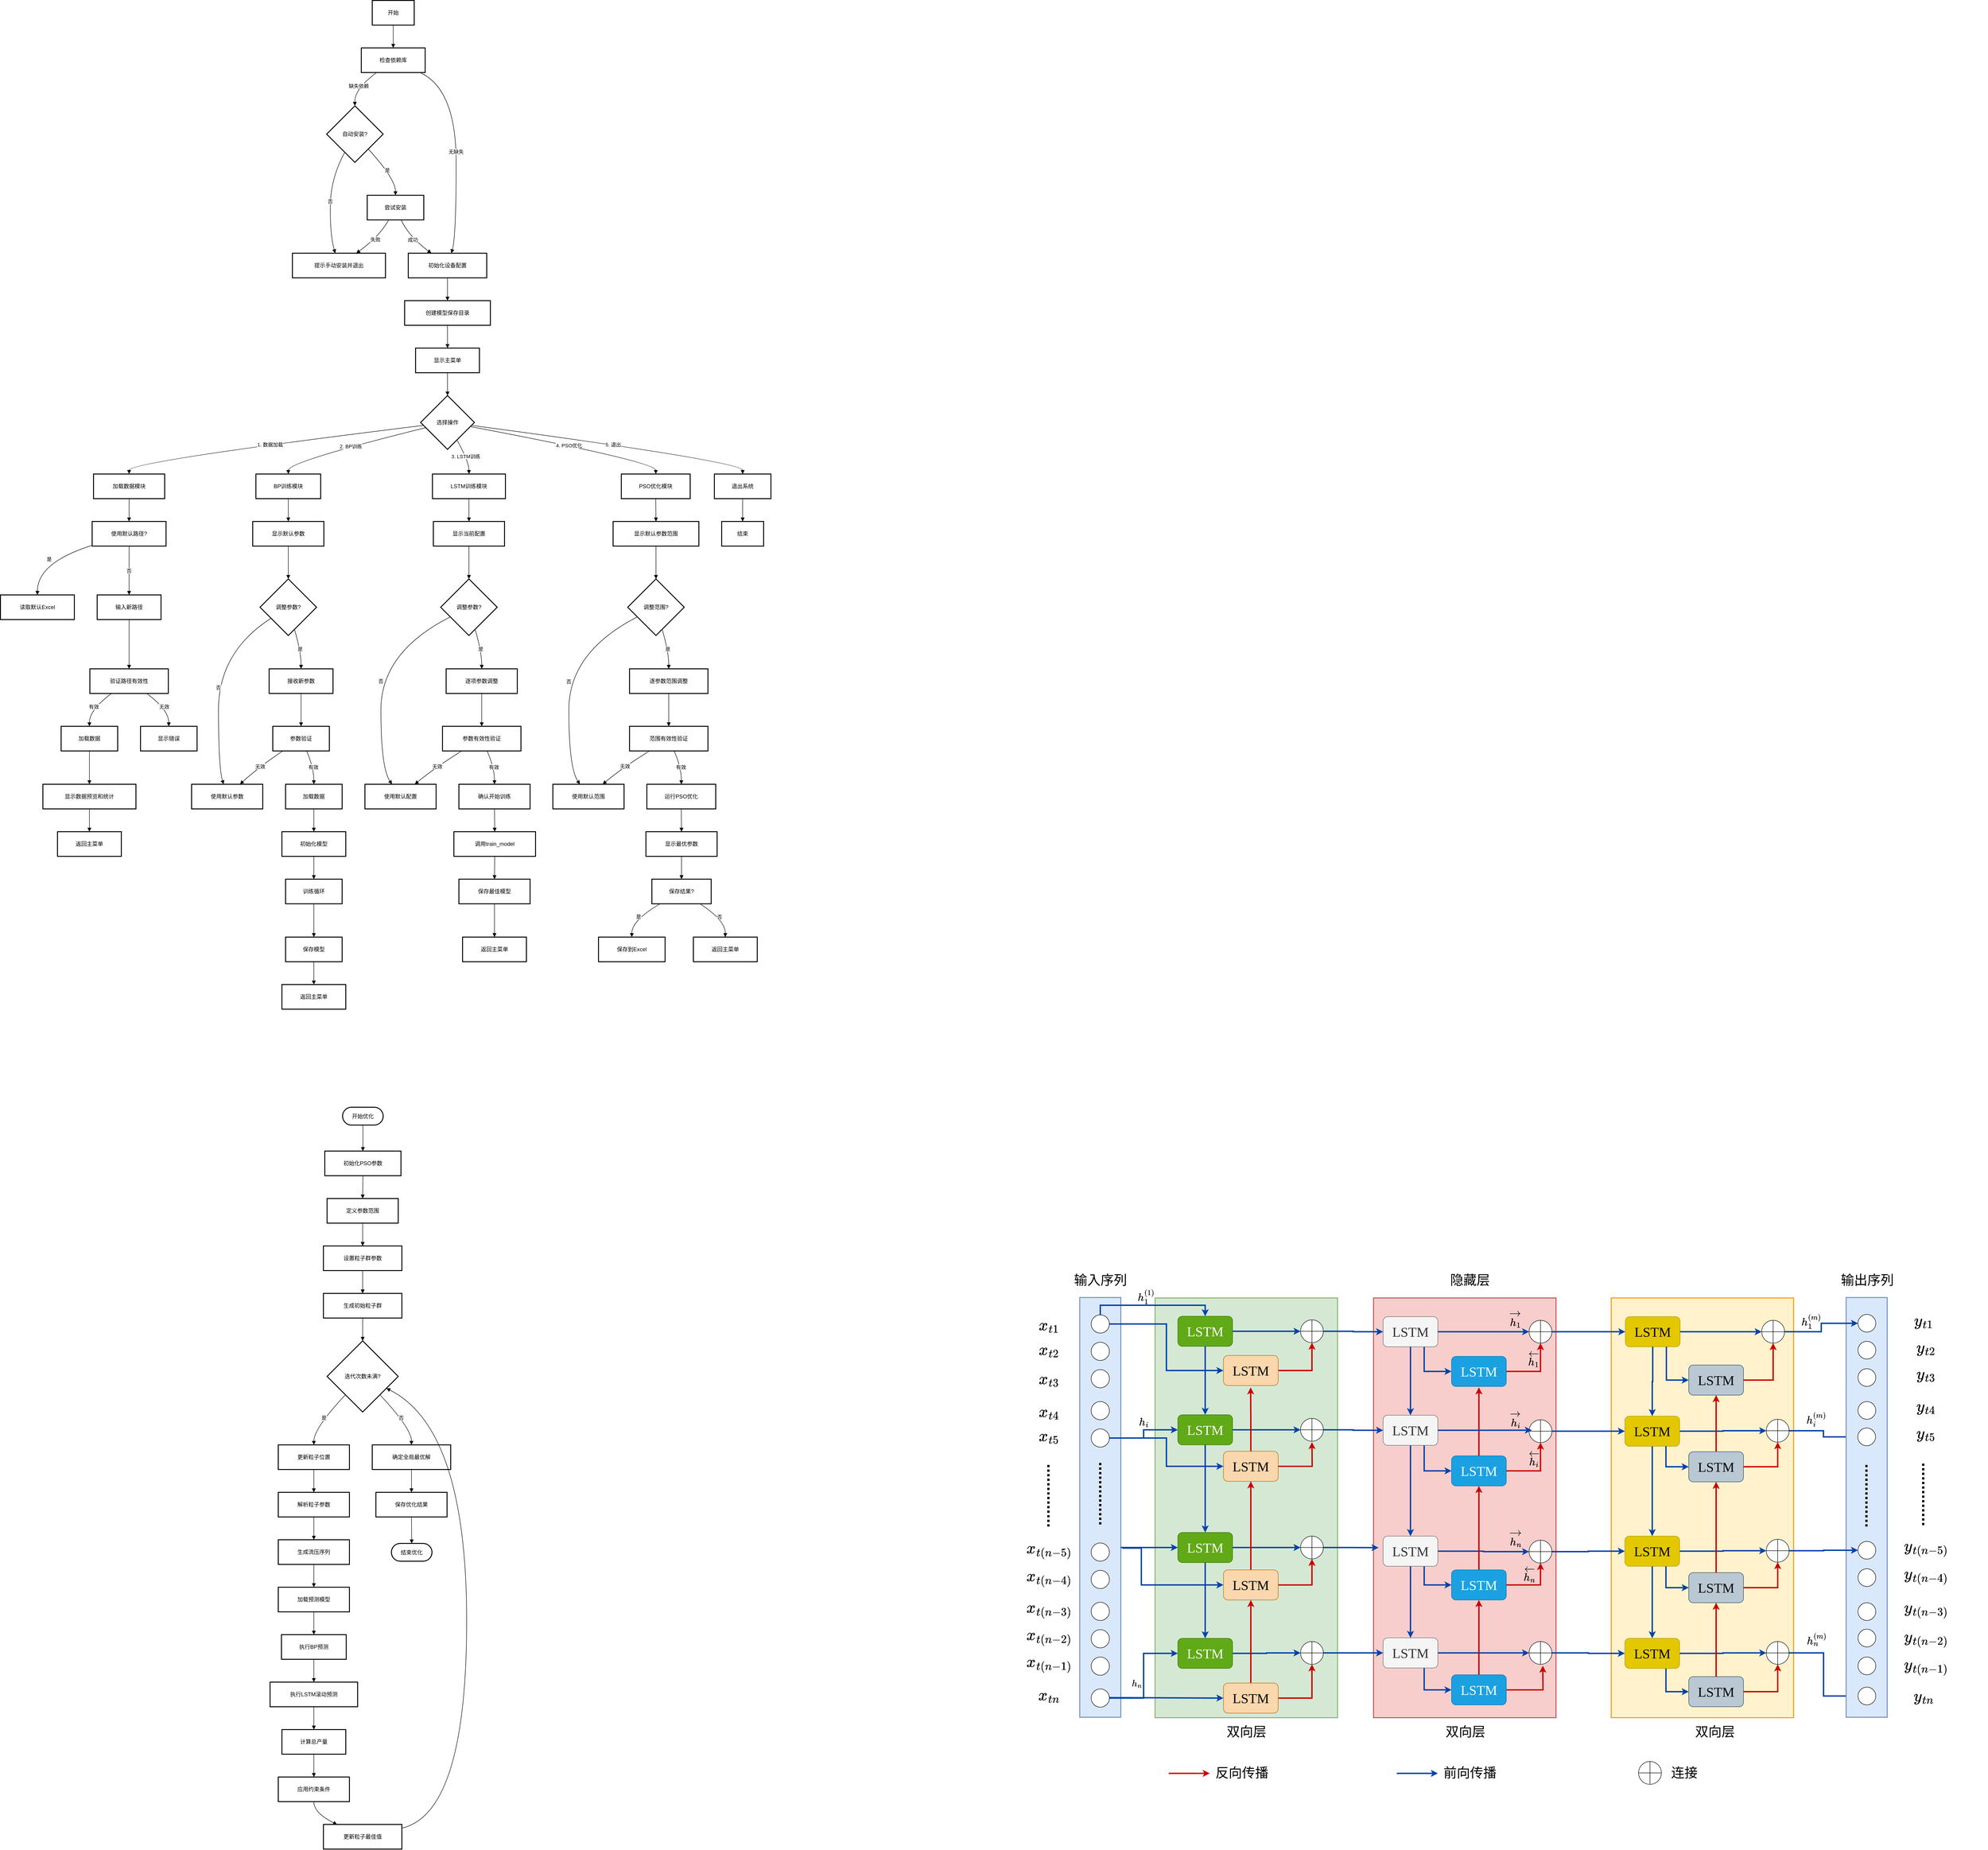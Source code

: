 <mxfile version="26.2.14">
  <diagram name="Page-1" id="OtciX9EST_gxZTKVZwVr">
    <mxGraphModel dx="3530" dy="1863" grid="1" gridSize="10" guides="1" tooltips="1" connect="1" arrows="1" fold="1" page="1" pageScale="1" pageWidth="827" pageHeight="1169" math="1" shadow="0">
      <root>
        <mxCell id="0" />
        <mxCell id="1" parent="0" />
        <mxCell id="njphzuGPGMFV0OTPNxyu-111" value="" style="group" parent="1" vertex="1" connectable="0">
          <mxGeometry x="-431" y="40" width="1689" height="2211" as="geometry" />
        </mxCell>
        <mxCell id="njphzuGPGMFV0OTPNxyu-3" value="开始" style="whiteSpace=wrap;strokeWidth=2;" parent="njphzuGPGMFV0OTPNxyu-111" vertex="1">
          <mxGeometry x="815" width="92" height="54" as="geometry" />
        </mxCell>
        <mxCell id="njphzuGPGMFV0OTPNxyu-4" value="检查依赖库" style="whiteSpace=wrap;strokeWidth=2;" parent="njphzuGPGMFV0OTPNxyu-111" vertex="1">
          <mxGeometry x="791" y="104" width="140" height="54" as="geometry" />
        </mxCell>
        <mxCell id="njphzuGPGMFV0OTPNxyu-5" value="自动安装?" style="rhombus;strokeWidth=2;whiteSpace=wrap;" parent="njphzuGPGMFV0OTPNxyu-111" vertex="1">
          <mxGeometry x="715" y="231" width="124" height="124" as="geometry" />
        </mxCell>
        <mxCell id="njphzuGPGMFV0OTPNxyu-6" value="尝试安装" style="whiteSpace=wrap;strokeWidth=2;" parent="njphzuGPGMFV0OTPNxyu-111" vertex="1">
          <mxGeometry x="804" y="427" width="124" height="54" as="geometry" />
        </mxCell>
        <mxCell id="njphzuGPGMFV0OTPNxyu-7" value="提示手动安装并退出" style="whiteSpace=wrap;strokeWidth=2;" parent="njphzuGPGMFV0OTPNxyu-111" vertex="1">
          <mxGeometry x="640" y="554" width="204" height="54" as="geometry" />
        </mxCell>
        <mxCell id="njphzuGPGMFV0OTPNxyu-8" value="初始化设备配置" style="whiteSpace=wrap;strokeWidth=2;" parent="njphzuGPGMFV0OTPNxyu-111" vertex="1">
          <mxGeometry x="894" y="554" width="172" height="54" as="geometry" />
        </mxCell>
        <mxCell id="njphzuGPGMFV0OTPNxyu-9" value="创建模型保存目录" style="whiteSpace=wrap;strokeWidth=2;" parent="njphzuGPGMFV0OTPNxyu-111" vertex="1">
          <mxGeometry x="886" y="658" width="188" height="54" as="geometry" />
        </mxCell>
        <mxCell id="njphzuGPGMFV0OTPNxyu-10" value="显示主菜单" style="whiteSpace=wrap;strokeWidth=2;" parent="njphzuGPGMFV0OTPNxyu-111" vertex="1">
          <mxGeometry x="910" y="762" width="140" height="54" as="geometry" />
        </mxCell>
        <mxCell id="njphzuGPGMFV0OTPNxyu-11" value="选择操作" style="rhombus;strokeWidth=2;whiteSpace=wrap;" parent="njphzuGPGMFV0OTPNxyu-111" vertex="1">
          <mxGeometry x="921" y="866" width="118" height="118" as="geometry" />
        </mxCell>
        <mxCell id="njphzuGPGMFV0OTPNxyu-12" value="加载数据模块" style="whiteSpace=wrap;strokeWidth=2;" parent="njphzuGPGMFV0OTPNxyu-111" vertex="1">
          <mxGeometry x="204" y="1038" width="156" height="54" as="geometry" />
        </mxCell>
        <mxCell id="njphzuGPGMFV0OTPNxyu-13" value="使用默认路径?" style="whiteSpace=wrap;strokeWidth=2;" parent="njphzuGPGMFV0OTPNxyu-111" vertex="1">
          <mxGeometry x="201" y="1142" width="162" height="54" as="geometry" />
        </mxCell>
        <mxCell id="njphzuGPGMFV0OTPNxyu-14" value="读取默认Excel" style="whiteSpace=wrap;strokeWidth=2;" parent="njphzuGPGMFV0OTPNxyu-111" vertex="1">
          <mxGeometry y="1303" width="162" height="54" as="geometry" />
        </mxCell>
        <mxCell id="njphzuGPGMFV0OTPNxyu-15" value="输入新路径" style="whiteSpace=wrap;strokeWidth=2;" parent="njphzuGPGMFV0OTPNxyu-111" vertex="1">
          <mxGeometry x="212" y="1303" width="140" height="54" as="geometry" />
        </mxCell>
        <mxCell id="njphzuGPGMFV0OTPNxyu-16" value="验证路径有效性" style="whiteSpace=wrap;strokeWidth=2;" parent="njphzuGPGMFV0OTPNxyu-111" vertex="1">
          <mxGeometry x="196" y="1465" width="172" height="54" as="geometry" />
        </mxCell>
        <mxCell id="njphzuGPGMFV0OTPNxyu-17" value="加载数据" style="whiteSpace=wrap;strokeWidth=2;" parent="njphzuGPGMFV0OTPNxyu-111" vertex="1">
          <mxGeometry x="133" y="1591" width="124" height="54" as="geometry" />
        </mxCell>
        <mxCell id="njphzuGPGMFV0OTPNxyu-18" value="显示错误" style="whiteSpace=wrap;strokeWidth=2;" parent="njphzuGPGMFV0OTPNxyu-111" vertex="1">
          <mxGeometry x="307" y="1591" width="124" height="54" as="geometry" />
        </mxCell>
        <mxCell id="njphzuGPGMFV0OTPNxyu-19" value="显示数据预览和统计" style="whiteSpace=wrap;strokeWidth=2;" parent="njphzuGPGMFV0OTPNxyu-111" vertex="1">
          <mxGeometry x="93" y="1718" width="204" height="54" as="geometry" />
        </mxCell>
        <mxCell id="njphzuGPGMFV0OTPNxyu-20" value="返回主菜单" style="whiteSpace=wrap;strokeWidth=2;" parent="njphzuGPGMFV0OTPNxyu-111" vertex="1">
          <mxGeometry x="125" y="1822" width="140" height="54" as="geometry" />
        </mxCell>
        <mxCell id="njphzuGPGMFV0OTPNxyu-21" value="BP训练模块" style="whiteSpace=wrap;strokeWidth=2;" parent="njphzuGPGMFV0OTPNxyu-111" vertex="1">
          <mxGeometry x="560" y="1038" width="142" height="54" as="geometry" />
        </mxCell>
        <mxCell id="njphzuGPGMFV0OTPNxyu-22" value="显示默认参数" style="whiteSpace=wrap;strokeWidth=2;" parent="njphzuGPGMFV0OTPNxyu-111" vertex="1">
          <mxGeometry x="553" y="1142" width="156" height="54" as="geometry" />
        </mxCell>
        <mxCell id="njphzuGPGMFV0OTPNxyu-23" value="调整参数?" style="rhombus;strokeWidth=2;whiteSpace=wrap;" parent="njphzuGPGMFV0OTPNxyu-111" vertex="1">
          <mxGeometry x="569" y="1268" width="124" height="124" as="geometry" />
        </mxCell>
        <mxCell id="njphzuGPGMFV0OTPNxyu-24" value="接收新参数" style="whiteSpace=wrap;strokeWidth=2;" parent="njphzuGPGMFV0OTPNxyu-111" vertex="1">
          <mxGeometry x="589" y="1465" width="140" height="54" as="geometry" />
        </mxCell>
        <mxCell id="njphzuGPGMFV0OTPNxyu-25" value="使用默认参数" style="whiteSpace=wrap;strokeWidth=2;" parent="njphzuGPGMFV0OTPNxyu-111" vertex="1">
          <mxGeometry x="419" y="1718" width="156" height="54" as="geometry" />
        </mxCell>
        <mxCell id="njphzuGPGMFV0OTPNxyu-26" value="参数验证" style="whiteSpace=wrap;strokeWidth=2;" parent="njphzuGPGMFV0OTPNxyu-111" vertex="1">
          <mxGeometry x="597" y="1591" width="124" height="54" as="geometry" />
        </mxCell>
        <mxCell id="njphzuGPGMFV0OTPNxyu-27" value="加载数据" style="whiteSpace=wrap;strokeWidth=2;" parent="njphzuGPGMFV0OTPNxyu-111" vertex="1">
          <mxGeometry x="625" y="1718" width="124" height="54" as="geometry" />
        </mxCell>
        <mxCell id="njphzuGPGMFV0OTPNxyu-28" value="初始化模型" style="whiteSpace=wrap;strokeWidth=2;" parent="njphzuGPGMFV0OTPNxyu-111" vertex="1">
          <mxGeometry x="617" y="1822" width="140" height="54" as="geometry" />
        </mxCell>
        <mxCell id="njphzuGPGMFV0OTPNxyu-29" value="训练循环" style="whiteSpace=wrap;strokeWidth=2;" parent="njphzuGPGMFV0OTPNxyu-111" vertex="1">
          <mxGeometry x="625" y="1926" width="124" height="54" as="geometry" />
        </mxCell>
        <mxCell id="njphzuGPGMFV0OTPNxyu-30" value="保存模型" style="whiteSpace=wrap;strokeWidth=2;" parent="njphzuGPGMFV0OTPNxyu-111" vertex="1">
          <mxGeometry x="625" y="2053" width="124" height="54" as="geometry" />
        </mxCell>
        <mxCell id="njphzuGPGMFV0OTPNxyu-31" value="返回主菜单" style="whiteSpace=wrap;strokeWidth=2;" parent="njphzuGPGMFV0OTPNxyu-111" vertex="1">
          <mxGeometry x="617" y="2157" width="140" height="54" as="geometry" />
        </mxCell>
        <mxCell id="njphzuGPGMFV0OTPNxyu-32" value="LSTM训练模块" style="whiteSpace=wrap;strokeWidth=2;" parent="njphzuGPGMFV0OTPNxyu-111" vertex="1">
          <mxGeometry x="947" y="1038" width="160" height="54" as="geometry" />
        </mxCell>
        <mxCell id="njphzuGPGMFV0OTPNxyu-33" value="显示当前配置" style="whiteSpace=wrap;strokeWidth=2;" parent="njphzuGPGMFV0OTPNxyu-111" vertex="1">
          <mxGeometry x="949" y="1142" width="156" height="54" as="geometry" />
        </mxCell>
        <mxCell id="njphzuGPGMFV0OTPNxyu-34" value="调整参数?" style="rhombus;strokeWidth=2;whiteSpace=wrap;" parent="njphzuGPGMFV0OTPNxyu-111" vertex="1">
          <mxGeometry x="965" y="1268" width="124" height="124" as="geometry" />
        </mxCell>
        <mxCell id="njphzuGPGMFV0OTPNxyu-35" value="逐项参数调整" style="whiteSpace=wrap;strokeWidth=2;" parent="njphzuGPGMFV0OTPNxyu-111" vertex="1">
          <mxGeometry x="977" y="1465" width="156" height="54" as="geometry" />
        </mxCell>
        <mxCell id="njphzuGPGMFV0OTPNxyu-36" value="使用默认配置" style="whiteSpace=wrap;strokeWidth=2;" parent="njphzuGPGMFV0OTPNxyu-111" vertex="1">
          <mxGeometry x="799" y="1718" width="156" height="54" as="geometry" />
        </mxCell>
        <mxCell id="njphzuGPGMFV0OTPNxyu-37" value="参数有效性验证" style="whiteSpace=wrap;strokeWidth=2;" parent="njphzuGPGMFV0OTPNxyu-111" vertex="1">
          <mxGeometry x="969" y="1591" width="172" height="54" as="geometry" />
        </mxCell>
        <mxCell id="njphzuGPGMFV0OTPNxyu-38" value="确认开始训练" style="whiteSpace=wrap;strokeWidth=2;" parent="njphzuGPGMFV0OTPNxyu-111" vertex="1">
          <mxGeometry x="1005" y="1718" width="156" height="54" as="geometry" />
        </mxCell>
        <mxCell id="njphzuGPGMFV0OTPNxyu-39" value="调用train_model" style="whiteSpace=wrap;strokeWidth=2;" parent="njphzuGPGMFV0OTPNxyu-111" vertex="1">
          <mxGeometry x="994" y="1822" width="179" height="54" as="geometry" />
        </mxCell>
        <mxCell id="njphzuGPGMFV0OTPNxyu-40" value="保存最佳模型" style="whiteSpace=wrap;strokeWidth=2;" parent="njphzuGPGMFV0OTPNxyu-111" vertex="1">
          <mxGeometry x="1005" y="1926" width="156" height="54" as="geometry" />
        </mxCell>
        <mxCell id="njphzuGPGMFV0OTPNxyu-41" value="返回主菜单" style="whiteSpace=wrap;strokeWidth=2;" parent="njphzuGPGMFV0OTPNxyu-111" vertex="1">
          <mxGeometry x="1013" y="2053" width="140" height="54" as="geometry" />
        </mxCell>
        <mxCell id="njphzuGPGMFV0OTPNxyu-42" value="PSO优化模块" style="whiteSpace=wrap;strokeWidth=2;" parent="njphzuGPGMFV0OTPNxyu-111" vertex="1">
          <mxGeometry x="1361" y="1038" width="151" height="54" as="geometry" />
        </mxCell>
        <mxCell id="njphzuGPGMFV0OTPNxyu-43" value="显示默认参数范围" style="whiteSpace=wrap;strokeWidth=2;" parent="njphzuGPGMFV0OTPNxyu-111" vertex="1">
          <mxGeometry x="1343" y="1142" width="188" height="54" as="geometry" />
        </mxCell>
        <mxCell id="njphzuGPGMFV0OTPNxyu-44" value="调整范围?" style="rhombus;strokeWidth=2;whiteSpace=wrap;" parent="njphzuGPGMFV0OTPNxyu-111" vertex="1">
          <mxGeometry x="1375" y="1268" width="124" height="124" as="geometry" />
        </mxCell>
        <mxCell id="njphzuGPGMFV0OTPNxyu-45" value="逐参数范围调整" style="whiteSpace=wrap;strokeWidth=2;" parent="njphzuGPGMFV0OTPNxyu-111" vertex="1">
          <mxGeometry x="1379" y="1465" width="172" height="54" as="geometry" />
        </mxCell>
        <mxCell id="njphzuGPGMFV0OTPNxyu-46" value="使用默认范围" style="whiteSpace=wrap;strokeWidth=2;" parent="njphzuGPGMFV0OTPNxyu-111" vertex="1">
          <mxGeometry x="1211" y="1718" width="156" height="54" as="geometry" />
        </mxCell>
        <mxCell id="njphzuGPGMFV0OTPNxyu-47" value="范围有效性验证" style="whiteSpace=wrap;strokeWidth=2;" parent="njphzuGPGMFV0OTPNxyu-111" vertex="1">
          <mxGeometry x="1379" y="1591" width="172" height="54" as="geometry" />
        </mxCell>
        <mxCell id="njphzuGPGMFV0OTPNxyu-48" value="运行PSO优化" style="whiteSpace=wrap;strokeWidth=2;" parent="njphzuGPGMFV0OTPNxyu-111" vertex="1">
          <mxGeometry x="1417" y="1718" width="151" height="54" as="geometry" />
        </mxCell>
        <mxCell id="njphzuGPGMFV0OTPNxyu-49" value="显示最优参数" style="whiteSpace=wrap;strokeWidth=2;" parent="njphzuGPGMFV0OTPNxyu-111" vertex="1">
          <mxGeometry x="1415" y="1822" width="156" height="54" as="geometry" />
        </mxCell>
        <mxCell id="njphzuGPGMFV0OTPNxyu-50" value="保存结果?" style="whiteSpace=wrap;strokeWidth=2;" parent="njphzuGPGMFV0OTPNxyu-111" vertex="1">
          <mxGeometry x="1428" y="1926" width="130" height="54" as="geometry" />
        </mxCell>
        <mxCell id="njphzuGPGMFV0OTPNxyu-51" value="保存到Excel" style="whiteSpace=wrap;strokeWidth=2;" parent="njphzuGPGMFV0OTPNxyu-111" vertex="1">
          <mxGeometry x="1311" y="2053" width="146" height="54" as="geometry" />
        </mxCell>
        <mxCell id="njphzuGPGMFV0OTPNxyu-52" value="返回主菜单" style="whiteSpace=wrap;strokeWidth=2;" parent="njphzuGPGMFV0OTPNxyu-111" vertex="1">
          <mxGeometry x="1519" y="2053" width="140" height="54" as="geometry" />
        </mxCell>
        <mxCell id="njphzuGPGMFV0OTPNxyu-53" value="退出系统" style="whiteSpace=wrap;strokeWidth=2;" parent="njphzuGPGMFV0OTPNxyu-111" vertex="1">
          <mxGeometry x="1565" y="1038" width="124" height="54" as="geometry" />
        </mxCell>
        <mxCell id="njphzuGPGMFV0OTPNxyu-54" value="结束" style="whiteSpace=wrap;strokeWidth=2;" parent="njphzuGPGMFV0OTPNxyu-111" vertex="1">
          <mxGeometry x="1581" y="1142" width="92" height="54" as="geometry" />
        </mxCell>
        <mxCell id="njphzuGPGMFV0OTPNxyu-55" value="" style="curved=1;startArrow=none;endArrow=block;exitX=0.5;exitY=1;entryX=0.5;entryY=0;rounded=0;" parent="njphzuGPGMFV0OTPNxyu-111" source="njphzuGPGMFV0OTPNxyu-3" target="njphzuGPGMFV0OTPNxyu-4" edge="1">
          <mxGeometry relative="1" as="geometry">
            <Array as="points" />
          </mxGeometry>
        </mxCell>
        <mxCell id="njphzuGPGMFV0OTPNxyu-56" value="缺失依赖" style="curved=1;startArrow=none;endArrow=block;exitX=0.24;exitY=1;entryX=0.5;entryY=0;rounded=0;" parent="njphzuGPGMFV0OTPNxyu-111" source="njphzuGPGMFV0OTPNxyu-4" target="njphzuGPGMFV0OTPNxyu-5" edge="1">
          <mxGeometry relative="1" as="geometry">
            <Array as="points">
              <mxPoint x="776" y="194" />
            </Array>
          </mxGeometry>
        </mxCell>
        <mxCell id="njphzuGPGMFV0OTPNxyu-57" value="是" style="curved=1;startArrow=none;endArrow=block;exitX=0.95;exitY=1;entryX=0.5;entryY=0;rounded=0;" parent="njphzuGPGMFV0OTPNxyu-111" source="njphzuGPGMFV0OTPNxyu-5" target="njphzuGPGMFV0OTPNxyu-6" edge="1">
          <mxGeometry relative="1" as="geometry">
            <Array as="points">
              <mxPoint x="866" y="391" />
            </Array>
          </mxGeometry>
        </mxCell>
        <mxCell id="njphzuGPGMFV0OTPNxyu-58" value="否" style="curved=1;startArrow=none;endArrow=block;exitX=0.22;exitY=1;entryX=0.46;entryY=-0.01;rounded=0;" parent="njphzuGPGMFV0OTPNxyu-111" source="njphzuGPGMFV0OTPNxyu-5" target="njphzuGPGMFV0OTPNxyu-7" edge="1">
          <mxGeometry relative="1" as="geometry">
            <Array as="points">
              <mxPoint x="723" y="391" />
              <mxPoint x="723" y="517" />
            </Array>
          </mxGeometry>
        </mxCell>
        <mxCell id="njphzuGPGMFV0OTPNxyu-59" value="成功" style="curved=1;startArrow=none;endArrow=block;exitX=0.6;exitY=1;entryX=0.29;entryY=-0.01;rounded=0;" parent="njphzuGPGMFV0OTPNxyu-111" source="njphzuGPGMFV0OTPNxyu-6" target="njphzuGPGMFV0OTPNxyu-8" edge="1">
          <mxGeometry relative="1" as="geometry">
            <Array as="points">
              <mxPoint x="895" y="517" />
            </Array>
          </mxGeometry>
        </mxCell>
        <mxCell id="njphzuGPGMFV0OTPNxyu-60" value="失败" style="curved=1;startArrow=none;endArrow=block;exitX=0.38;exitY=1;entryX=0.69;entryY=-0.01;rounded=0;" parent="njphzuGPGMFV0OTPNxyu-111" source="njphzuGPGMFV0OTPNxyu-6" target="njphzuGPGMFV0OTPNxyu-7" edge="1">
          <mxGeometry relative="1" as="geometry">
            <Array as="points">
              <mxPoint x="831" y="517" />
            </Array>
          </mxGeometry>
        </mxCell>
        <mxCell id="njphzuGPGMFV0OTPNxyu-61" value="无缺失" style="curved=1;startArrow=none;endArrow=block;exitX=0.92;exitY=1;entryX=0.55;entryY=-0.01;rounded=0;" parent="njphzuGPGMFV0OTPNxyu-111" source="njphzuGPGMFV0OTPNxyu-4" target="njphzuGPGMFV0OTPNxyu-8" edge="1">
          <mxGeometry relative="1" as="geometry">
            <Array as="points">
              <mxPoint x="999" y="194" />
              <mxPoint x="999" y="517" />
            </Array>
          </mxGeometry>
        </mxCell>
        <mxCell id="njphzuGPGMFV0OTPNxyu-62" value="" style="curved=1;startArrow=none;endArrow=block;exitX=0.5;exitY=0.99;entryX=0.5;entryY=-0.01;rounded=0;" parent="njphzuGPGMFV0OTPNxyu-111" source="njphzuGPGMFV0OTPNxyu-8" target="njphzuGPGMFV0OTPNxyu-9" edge="1">
          <mxGeometry relative="1" as="geometry">
            <Array as="points" />
          </mxGeometry>
        </mxCell>
        <mxCell id="njphzuGPGMFV0OTPNxyu-63" value="" style="curved=1;startArrow=none;endArrow=block;exitX=0.5;exitY=0.99;entryX=0.5;entryY=-0.01;rounded=0;" parent="njphzuGPGMFV0OTPNxyu-111" source="njphzuGPGMFV0OTPNxyu-9" target="njphzuGPGMFV0OTPNxyu-10" edge="1">
          <mxGeometry relative="1" as="geometry">
            <Array as="points" />
          </mxGeometry>
        </mxCell>
        <mxCell id="njphzuGPGMFV0OTPNxyu-64" value="" style="curved=1;startArrow=none;endArrow=block;exitX=0.5;exitY=0.99;entryX=0.5;entryY=0;rounded=0;" parent="njphzuGPGMFV0OTPNxyu-111" source="njphzuGPGMFV0OTPNxyu-10" target="njphzuGPGMFV0OTPNxyu-11" edge="1">
          <mxGeometry relative="1" as="geometry">
            <Array as="points" />
          </mxGeometry>
        </mxCell>
        <mxCell id="njphzuGPGMFV0OTPNxyu-65" value="1. 数据加载" style="curved=1;startArrow=none;endArrow=block;exitX=0;exitY=0.56;entryX=0.5;entryY=-0.01;rounded=0;" parent="njphzuGPGMFV0OTPNxyu-111" source="njphzuGPGMFV0OTPNxyu-11" target="njphzuGPGMFV0OTPNxyu-12" edge="1">
          <mxGeometry relative="1" as="geometry">
            <Array as="points">
              <mxPoint x="282" y="1011" />
            </Array>
          </mxGeometry>
        </mxCell>
        <mxCell id="njphzuGPGMFV0OTPNxyu-66" value="" style="curved=1;startArrow=none;endArrow=block;exitX=0.5;exitY=0.99;entryX=0.5;entryY=-0.01;rounded=0;" parent="njphzuGPGMFV0OTPNxyu-111" source="njphzuGPGMFV0OTPNxyu-12" target="njphzuGPGMFV0OTPNxyu-13" edge="1">
          <mxGeometry relative="1" as="geometry">
            <Array as="points" />
          </mxGeometry>
        </mxCell>
        <mxCell id="njphzuGPGMFV0OTPNxyu-67" value="是" style="curved=1;startArrow=none;endArrow=block;exitX=0;exitY=0.97;entryX=0.5;entryY=0;rounded=0;" parent="njphzuGPGMFV0OTPNxyu-111" source="njphzuGPGMFV0OTPNxyu-13" target="njphzuGPGMFV0OTPNxyu-14" edge="1">
          <mxGeometry relative="1" as="geometry">
            <Array as="points">
              <mxPoint x="81" y="1232" />
            </Array>
          </mxGeometry>
        </mxCell>
        <mxCell id="njphzuGPGMFV0OTPNxyu-68" value="否" style="curved=1;startArrow=none;endArrow=block;exitX=0.5;exitY=0.99;entryX=0.5;entryY=0;rounded=0;" parent="njphzuGPGMFV0OTPNxyu-111" source="njphzuGPGMFV0OTPNxyu-13" target="njphzuGPGMFV0OTPNxyu-15" edge="1">
          <mxGeometry relative="1" as="geometry">
            <Array as="points" />
          </mxGeometry>
        </mxCell>
        <mxCell id="njphzuGPGMFV0OTPNxyu-69" value="" style="curved=1;startArrow=none;endArrow=block;exitX=0.5;exitY=1;entryX=0.5;entryY=-0.01;rounded=0;" parent="njphzuGPGMFV0OTPNxyu-111" source="njphzuGPGMFV0OTPNxyu-15" target="njphzuGPGMFV0OTPNxyu-16" edge="1">
          <mxGeometry relative="1" as="geometry">
            <Array as="points" />
          </mxGeometry>
        </mxCell>
        <mxCell id="njphzuGPGMFV0OTPNxyu-70" value="有效" style="curved=1;startArrow=none;endArrow=block;exitX=0.28;exitY=0.99;entryX=0.5;entryY=0.01;rounded=0;" parent="njphzuGPGMFV0OTPNxyu-111" source="njphzuGPGMFV0OTPNxyu-16" target="njphzuGPGMFV0OTPNxyu-17" edge="1">
          <mxGeometry relative="1" as="geometry">
            <Array as="points">
              <mxPoint x="195" y="1555" />
            </Array>
          </mxGeometry>
        </mxCell>
        <mxCell id="njphzuGPGMFV0OTPNxyu-71" value="无效" style="curved=1;startArrow=none;endArrow=block;exitX=0.72;exitY=0.99;entryX=0.5;entryY=0.01;rounded=0;" parent="njphzuGPGMFV0OTPNxyu-111" source="njphzuGPGMFV0OTPNxyu-16" target="njphzuGPGMFV0OTPNxyu-18" edge="1">
          <mxGeometry relative="1" as="geometry">
            <Array as="points">
              <mxPoint x="369" y="1555" />
            </Array>
          </mxGeometry>
        </mxCell>
        <mxCell id="njphzuGPGMFV0OTPNxyu-72" value="" style="curved=1;startArrow=none;endArrow=block;exitX=0.5;exitY=1.01;entryX=0.5;entryY=0;rounded=0;" parent="njphzuGPGMFV0OTPNxyu-111" source="njphzuGPGMFV0OTPNxyu-17" target="njphzuGPGMFV0OTPNxyu-19" edge="1">
          <mxGeometry relative="1" as="geometry">
            <Array as="points" />
          </mxGeometry>
        </mxCell>
        <mxCell id="njphzuGPGMFV0OTPNxyu-73" value="" style="curved=1;startArrow=none;endArrow=block;exitX=0.5;exitY=1;entryX=0.5;entryY=0;rounded=0;" parent="njphzuGPGMFV0OTPNxyu-111" source="njphzuGPGMFV0OTPNxyu-19" target="njphzuGPGMFV0OTPNxyu-20" edge="1">
          <mxGeometry relative="1" as="geometry">
            <Array as="points" />
          </mxGeometry>
        </mxCell>
        <mxCell id="njphzuGPGMFV0OTPNxyu-74" value="2. BP训练" style="curved=1;startArrow=none;endArrow=block;exitX=0;exitY=0.62;entryX=0.5;entryY=-0.01;rounded=0;" parent="njphzuGPGMFV0OTPNxyu-111" source="njphzuGPGMFV0OTPNxyu-11" target="njphzuGPGMFV0OTPNxyu-21" edge="1">
          <mxGeometry relative="1" as="geometry">
            <Array as="points">
              <mxPoint x="631" y="1011" />
            </Array>
          </mxGeometry>
        </mxCell>
        <mxCell id="njphzuGPGMFV0OTPNxyu-75" value="" style="curved=1;startArrow=none;endArrow=block;exitX=0.5;exitY=0.99;entryX=0.5;entryY=-0.01;rounded=0;" parent="njphzuGPGMFV0OTPNxyu-111" source="njphzuGPGMFV0OTPNxyu-21" target="njphzuGPGMFV0OTPNxyu-22" edge="1">
          <mxGeometry relative="1" as="geometry">
            <Array as="points" />
          </mxGeometry>
        </mxCell>
        <mxCell id="njphzuGPGMFV0OTPNxyu-76" value="" style="curved=1;startArrow=none;endArrow=block;exitX=0.5;exitY=0.99;entryX=0.5;entryY=0;rounded=0;" parent="njphzuGPGMFV0OTPNxyu-111" source="njphzuGPGMFV0OTPNxyu-22" target="njphzuGPGMFV0OTPNxyu-23" edge="1">
          <mxGeometry relative="1" as="geometry">
            <Array as="points" />
          </mxGeometry>
        </mxCell>
        <mxCell id="njphzuGPGMFV0OTPNxyu-77" value="是" style="curved=1;startArrow=none;endArrow=block;exitX=0.64;exitY=1;entryX=0.5;entryY=-0.01;rounded=0;" parent="njphzuGPGMFV0OTPNxyu-111" source="njphzuGPGMFV0OTPNxyu-23" target="njphzuGPGMFV0OTPNxyu-24" edge="1">
          <mxGeometry relative="1" as="geometry">
            <Array as="points">
              <mxPoint x="659" y="1428" />
            </Array>
          </mxGeometry>
        </mxCell>
        <mxCell id="njphzuGPGMFV0OTPNxyu-78" value="否" style="curved=1;startArrow=none;endArrow=block;exitX=0;exitY=0.82;entryX=0.45;entryY=0;rounded=0;" parent="njphzuGPGMFV0OTPNxyu-111" source="njphzuGPGMFV0OTPNxyu-23" target="njphzuGPGMFV0OTPNxyu-25" edge="1">
          <mxGeometry relative="1" as="geometry">
            <Array as="points">
              <mxPoint x="478" y="1428" />
              <mxPoint x="478" y="1682" />
            </Array>
          </mxGeometry>
        </mxCell>
        <mxCell id="njphzuGPGMFV0OTPNxyu-79" value="" style="curved=1;startArrow=none;endArrow=block;exitX=0.5;exitY=0.99;entryX=0.5;entryY=0.01;rounded=0;" parent="njphzuGPGMFV0OTPNxyu-111" source="njphzuGPGMFV0OTPNxyu-24" target="njphzuGPGMFV0OTPNxyu-26" edge="1">
          <mxGeometry relative="1" as="geometry">
            <Array as="points" />
          </mxGeometry>
        </mxCell>
        <mxCell id="njphzuGPGMFV0OTPNxyu-80" value="有效" style="curved=1;startArrow=none;endArrow=block;exitX=0.6;exitY=1.01;entryX=0.5;entryY=0;rounded=0;" parent="njphzuGPGMFV0OTPNxyu-111" source="njphzuGPGMFV0OTPNxyu-26" target="njphzuGPGMFV0OTPNxyu-27" edge="1">
          <mxGeometry relative="1" as="geometry">
            <Array as="points">
              <mxPoint x="687" y="1682" />
            </Array>
          </mxGeometry>
        </mxCell>
        <mxCell id="njphzuGPGMFV0OTPNxyu-81" value="无效" style="curved=1;startArrow=none;endArrow=block;exitX=0.17;exitY=1.01;entryX=0.68;entryY=0;rounded=0;" parent="njphzuGPGMFV0OTPNxyu-111" source="njphzuGPGMFV0OTPNxyu-26" target="njphzuGPGMFV0OTPNxyu-25" edge="1">
          <mxGeometry relative="1" as="geometry">
            <Array as="points">
              <mxPoint x="564" y="1682" />
            </Array>
          </mxGeometry>
        </mxCell>
        <mxCell id="njphzuGPGMFV0OTPNxyu-82" value="" style="curved=1;startArrow=none;endArrow=block;exitX=0.5;exitY=1;entryX=0.5;entryY=0;rounded=0;" parent="njphzuGPGMFV0OTPNxyu-111" source="njphzuGPGMFV0OTPNxyu-27" target="njphzuGPGMFV0OTPNxyu-28" edge="1">
          <mxGeometry relative="1" as="geometry">
            <Array as="points" />
          </mxGeometry>
        </mxCell>
        <mxCell id="njphzuGPGMFV0OTPNxyu-83" value="" style="curved=1;startArrow=none;endArrow=block;exitX=0.5;exitY=1;entryX=0.5;entryY=0;rounded=0;" parent="njphzuGPGMFV0OTPNxyu-111" source="njphzuGPGMFV0OTPNxyu-28" target="njphzuGPGMFV0OTPNxyu-29" edge="1">
          <mxGeometry relative="1" as="geometry">
            <Array as="points" />
          </mxGeometry>
        </mxCell>
        <mxCell id="njphzuGPGMFV0OTPNxyu-84" value="" style="curved=1;startArrow=none;endArrow=block;exitX=0.5;exitY=1;entryX=0.5;entryY=-0.01;rounded=0;" parent="njphzuGPGMFV0OTPNxyu-111" source="njphzuGPGMFV0OTPNxyu-29" target="njphzuGPGMFV0OTPNxyu-30" edge="1">
          <mxGeometry relative="1" as="geometry">
            <Array as="points" />
          </mxGeometry>
        </mxCell>
        <mxCell id="njphzuGPGMFV0OTPNxyu-85" value="" style="curved=1;startArrow=none;endArrow=block;exitX=0.5;exitY=0.99;entryX=0.5;entryY=-0.01;rounded=0;" parent="njphzuGPGMFV0OTPNxyu-111" source="njphzuGPGMFV0OTPNxyu-30" target="njphzuGPGMFV0OTPNxyu-31" edge="1">
          <mxGeometry relative="1" as="geometry">
            <Array as="points" />
          </mxGeometry>
        </mxCell>
        <mxCell id="njphzuGPGMFV0OTPNxyu-86" value="3. LSTM训练" style="curved=1;startArrow=none;endArrow=block;exitX=0.77;exitY=1;entryX=0.5;entryY=-0.01;rounded=0;" parent="njphzuGPGMFV0OTPNxyu-111" source="njphzuGPGMFV0OTPNxyu-11" target="njphzuGPGMFV0OTPNxyu-32" edge="1">
          <mxGeometry relative="1" as="geometry">
            <Array as="points">
              <mxPoint x="1027" y="1011" />
            </Array>
          </mxGeometry>
        </mxCell>
        <mxCell id="njphzuGPGMFV0OTPNxyu-87" value="" style="curved=1;startArrow=none;endArrow=block;exitX=0.5;exitY=0.99;entryX=0.5;entryY=-0.01;rounded=0;" parent="njphzuGPGMFV0OTPNxyu-111" source="njphzuGPGMFV0OTPNxyu-32" target="njphzuGPGMFV0OTPNxyu-33" edge="1">
          <mxGeometry relative="1" as="geometry">
            <Array as="points" />
          </mxGeometry>
        </mxCell>
        <mxCell id="njphzuGPGMFV0OTPNxyu-88" value="" style="curved=1;startArrow=none;endArrow=block;exitX=0.5;exitY=0.99;entryX=0.5;entryY=0;rounded=0;" parent="njphzuGPGMFV0OTPNxyu-111" source="njphzuGPGMFV0OTPNxyu-33" target="njphzuGPGMFV0OTPNxyu-34" edge="1">
          <mxGeometry relative="1" as="geometry">
            <Array as="points" />
          </mxGeometry>
        </mxCell>
        <mxCell id="njphzuGPGMFV0OTPNxyu-89" value="是" style="curved=1;startArrow=none;endArrow=block;exitX=0.64;exitY=1;entryX=0.5;entryY=-0.01;rounded=0;" parent="njphzuGPGMFV0OTPNxyu-111" source="njphzuGPGMFV0OTPNxyu-34" target="njphzuGPGMFV0OTPNxyu-35" edge="1">
          <mxGeometry relative="1" as="geometry">
            <Array as="points">
              <mxPoint x="1055" y="1428" />
            </Array>
          </mxGeometry>
        </mxCell>
        <mxCell id="njphzuGPGMFV0OTPNxyu-90" value="否" style="curved=1;startArrow=none;endArrow=block;exitX=0;exitY=0.76;entryX=0.38;entryY=0;rounded=0;" parent="njphzuGPGMFV0OTPNxyu-111" source="njphzuGPGMFV0OTPNxyu-34" target="njphzuGPGMFV0OTPNxyu-36" edge="1">
          <mxGeometry relative="1" as="geometry">
            <Array as="points">
              <mxPoint x="834" y="1428" />
              <mxPoint x="834" y="1682" />
            </Array>
          </mxGeometry>
        </mxCell>
        <mxCell id="njphzuGPGMFV0OTPNxyu-91" value="" style="curved=1;startArrow=none;endArrow=block;exitX=0.5;exitY=0.99;entryX=0.5;entryY=0.01;rounded=0;" parent="njphzuGPGMFV0OTPNxyu-111" source="njphzuGPGMFV0OTPNxyu-35" target="njphzuGPGMFV0OTPNxyu-37" edge="1">
          <mxGeometry relative="1" as="geometry">
            <Array as="points" />
          </mxGeometry>
        </mxCell>
        <mxCell id="njphzuGPGMFV0OTPNxyu-92" value="有效" style="curved=1;startArrow=none;endArrow=block;exitX=0.57;exitY=1.01;entryX=0.5;entryY=0;rounded=0;" parent="njphzuGPGMFV0OTPNxyu-111" source="njphzuGPGMFV0OTPNxyu-37" target="njphzuGPGMFV0OTPNxyu-38" edge="1">
          <mxGeometry relative="1" as="geometry">
            <Array as="points">
              <mxPoint x="1083" y="1682" />
            </Array>
          </mxGeometry>
        </mxCell>
        <mxCell id="njphzuGPGMFV0OTPNxyu-93" value="无效" style="curved=1;startArrow=none;endArrow=block;exitX=0.24;exitY=1.01;entryX=0.7;entryY=0;rounded=0;" parent="njphzuGPGMFV0OTPNxyu-111" source="njphzuGPGMFV0OTPNxyu-37" target="njphzuGPGMFV0OTPNxyu-36" edge="1">
          <mxGeometry relative="1" as="geometry">
            <Array as="points">
              <mxPoint x="952" y="1682" />
            </Array>
          </mxGeometry>
        </mxCell>
        <mxCell id="njphzuGPGMFV0OTPNxyu-94" value="" style="curved=1;startArrow=none;endArrow=block;exitX=0.5;exitY=1;entryX=0.5;entryY=0;rounded=0;" parent="njphzuGPGMFV0OTPNxyu-111" source="njphzuGPGMFV0OTPNxyu-38" target="njphzuGPGMFV0OTPNxyu-39" edge="1">
          <mxGeometry relative="1" as="geometry">
            <Array as="points" />
          </mxGeometry>
        </mxCell>
        <mxCell id="njphzuGPGMFV0OTPNxyu-95" value="" style="curved=1;startArrow=none;endArrow=block;exitX=0.5;exitY=1;entryX=0.5;entryY=0;rounded=0;" parent="njphzuGPGMFV0OTPNxyu-111" source="njphzuGPGMFV0OTPNxyu-39" target="njphzuGPGMFV0OTPNxyu-40" edge="1">
          <mxGeometry relative="1" as="geometry">
            <Array as="points" />
          </mxGeometry>
        </mxCell>
        <mxCell id="njphzuGPGMFV0OTPNxyu-96" value="" style="curved=1;startArrow=none;endArrow=block;exitX=0.5;exitY=1;entryX=0.5;entryY=-0.01;rounded=0;" parent="njphzuGPGMFV0OTPNxyu-111" source="njphzuGPGMFV0OTPNxyu-40" target="njphzuGPGMFV0OTPNxyu-41" edge="1">
          <mxGeometry relative="1" as="geometry">
            <Array as="points" />
          </mxGeometry>
        </mxCell>
        <mxCell id="njphzuGPGMFV0OTPNxyu-97" value="4. PSO优化" style="curved=1;startArrow=none;endArrow=block;exitX=1;exitY=0.59;entryX=0.5;entryY=-0.01;rounded=0;" parent="njphzuGPGMFV0OTPNxyu-111" source="njphzuGPGMFV0OTPNxyu-11" target="njphzuGPGMFV0OTPNxyu-42" edge="1">
          <mxGeometry relative="1" as="geometry">
            <Array as="points">
              <mxPoint x="1437" y="1011" />
            </Array>
          </mxGeometry>
        </mxCell>
        <mxCell id="njphzuGPGMFV0OTPNxyu-98" value="" style="curved=1;startArrow=none;endArrow=block;exitX=0.5;exitY=0.99;entryX=0.5;entryY=-0.01;rounded=0;" parent="njphzuGPGMFV0OTPNxyu-111" source="njphzuGPGMFV0OTPNxyu-42" target="njphzuGPGMFV0OTPNxyu-43" edge="1">
          <mxGeometry relative="1" as="geometry">
            <Array as="points" />
          </mxGeometry>
        </mxCell>
        <mxCell id="njphzuGPGMFV0OTPNxyu-99" value="" style="curved=1;startArrow=none;endArrow=block;exitX=0.5;exitY=0.99;entryX=0.5;entryY=0;rounded=0;" parent="njphzuGPGMFV0OTPNxyu-111" source="njphzuGPGMFV0OTPNxyu-43" target="njphzuGPGMFV0OTPNxyu-44" edge="1">
          <mxGeometry relative="1" as="geometry">
            <Array as="points" />
          </mxGeometry>
        </mxCell>
        <mxCell id="njphzuGPGMFV0OTPNxyu-100" value="是" style="curved=1;startArrow=none;endArrow=block;exitX=0.64;exitY=1;entryX=0.5;entryY=-0.01;rounded=0;" parent="njphzuGPGMFV0OTPNxyu-111" source="njphzuGPGMFV0OTPNxyu-44" target="njphzuGPGMFV0OTPNxyu-45" edge="1">
          <mxGeometry relative="1" as="geometry">
            <Array as="points">
              <mxPoint x="1465" y="1428" />
            </Array>
          </mxGeometry>
        </mxCell>
        <mxCell id="njphzuGPGMFV0OTPNxyu-101" value="否" style="curved=1;startArrow=none;endArrow=block;exitX=0;exitY=0.76;entryX=0.38;entryY=0;rounded=0;" parent="njphzuGPGMFV0OTPNxyu-111" source="njphzuGPGMFV0OTPNxyu-44" target="njphzuGPGMFV0OTPNxyu-46" edge="1">
          <mxGeometry relative="1" as="geometry">
            <Array as="points">
              <mxPoint x="1246" y="1428" />
              <mxPoint x="1246" y="1682" />
            </Array>
          </mxGeometry>
        </mxCell>
        <mxCell id="njphzuGPGMFV0OTPNxyu-102" value="" style="curved=1;startArrow=none;endArrow=block;exitX=0.5;exitY=0.99;entryX=0.5;entryY=0.01;rounded=0;" parent="njphzuGPGMFV0OTPNxyu-111" source="njphzuGPGMFV0OTPNxyu-45" target="njphzuGPGMFV0OTPNxyu-47" edge="1">
          <mxGeometry relative="1" as="geometry">
            <Array as="points" />
          </mxGeometry>
        </mxCell>
        <mxCell id="njphzuGPGMFV0OTPNxyu-103" value="有效" style="curved=1;startArrow=none;endArrow=block;exitX=0.57;exitY=1.01;entryX=0.5;entryY=0;rounded=0;" parent="njphzuGPGMFV0OTPNxyu-111" source="njphzuGPGMFV0OTPNxyu-47" target="njphzuGPGMFV0OTPNxyu-48" edge="1">
          <mxGeometry relative="1" as="geometry">
            <Array as="points">
              <mxPoint x="1493" y="1682" />
            </Array>
          </mxGeometry>
        </mxCell>
        <mxCell id="njphzuGPGMFV0OTPNxyu-104" value="无效" style="curved=1;startArrow=none;endArrow=block;exitX=0.25;exitY=1.01;entryX=0.7;entryY=0;rounded=0;" parent="njphzuGPGMFV0OTPNxyu-111" source="njphzuGPGMFV0OTPNxyu-47" target="njphzuGPGMFV0OTPNxyu-46" edge="1">
          <mxGeometry relative="1" as="geometry">
            <Array as="points">
              <mxPoint x="1363" y="1682" />
            </Array>
          </mxGeometry>
        </mxCell>
        <mxCell id="njphzuGPGMFV0OTPNxyu-105" value="" style="curved=1;startArrow=none;endArrow=block;exitX=0.5;exitY=1;entryX=0.5;entryY=0;rounded=0;" parent="njphzuGPGMFV0OTPNxyu-111" source="njphzuGPGMFV0OTPNxyu-48" target="njphzuGPGMFV0OTPNxyu-49" edge="1">
          <mxGeometry relative="1" as="geometry">
            <Array as="points" />
          </mxGeometry>
        </mxCell>
        <mxCell id="njphzuGPGMFV0OTPNxyu-106" value="" style="curved=1;startArrow=none;endArrow=block;exitX=0.5;exitY=1;entryX=0.5;entryY=0;rounded=0;" parent="njphzuGPGMFV0OTPNxyu-111" source="njphzuGPGMFV0OTPNxyu-49" target="njphzuGPGMFV0OTPNxyu-50" edge="1">
          <mxGeometry relative="1" as="geometry">
            <Array as="points" />
          </mxGeometry>
        </mxCell>
        <mxCell id="njphzuGPGMFV0OTPNxyu-107" value="是" style="curved=1;startArrow=none;endArrow=block;exitX=0.14;exitY=1;entryX=0.5;entryY=-0.01;rounded=0;" parent="njphzuGPGMFV0OTPNxyu-111" source="njphzuGPGMFV0OTPNxyu-50" target="njphzuGPGMFV0OTPNxyu-51" edge="1">
          <mxGeometry relative="1" as="geometry">
            <Array as="points">
              <mxPoint x="1384" y="2016" />
            </Array>
          </mxGeometry>
        </mxCell>
        <mxCell id="njphzuGPGMFV0OTPNxyu-108" value="否" style="curved=1;startArrow=none;endArrow=block;exitX=0.81;exitY=1;entryX=0.5;entryY=-0.01;rounded=0;" parent="njphzuGPGMFV0OTPNxyu-111" source="njphzuGPGMFV0OTPNxyu-50" target="njphzuGPGMFV0OTPNxyu-52" edge="1">
          <mxGeometry relative="1" as="geometry">
            <Array as="points">
              <mxPoint x="1589" y="2016" />
            </Array>
          </mxGeometry>
        </mxCell>
        <mxCell id="njphzuGPGMFV0OTPNxyu-109" value="5. 退出" style="curved=1;startArrow=none;endArrow=block;exitX=1;exitY=0.56;entryX=0.5;entryY=-0.01;rounded=0;" parent="njphzuGPGMFV0OTPNxyu-111" source="njphzuGPGMFV0OTPNxyu-11" target="njphzuGPGMFV0OTPNxyu-53" edge="1">
          <mxGeometry relative="1" as="geometry">
            <Array as="points">
              <mxPoint x="1627" y="1011" />
            </Array>
          </mxGeometry>
        </mxCell>
        <mxCell id="njphzuGPGMFV0OTPNxyu-110" value="" style="curved=1;startArrow=none;endArrow=block;exitX=0.5;exitY=0.99;entryX=0.5;entryY=-0.01;rounded=0;" parent="njphzuGPGMFV0OTPNxyu-111" source="njphzuGPGMFV0OTPNxyu-53" target="njphzuGPGMFV0OTPNxyu-54" edge="1">
          <mxGeometry relative="1" as="geometry">
            <Array as="points" />
          </mxGeometry>
        </mxCell>
        <mxCell id="UJiWy-4iRqF157eLUmJe-1" value="开始优化" style="rounded=1;whiteSpace=wrap;arcSize=50;strokeWidth=2;" parent="1" vertex="1">
          <mxGeometry x="319" y="2466" width="89" height="39" as="geometry" />
        </mxCell>
        <mxCell id="UJiWy-4iRqF157eLUmJe-2" value="初始化PSO参数" style="whiteSpace=wrap;strokeWidth=2;" parent="1" vertex="1">
          <mxGeometry x="280" y="2562" width="167" height="54" as="geometry" />
        </mxCell>
        <mxCell id="UJiWy-4iRqF157eLUmJe-3" value="定义参数范围" style="whiteSpace=wrap;strokeWidth=2;" parent="1" vertex="1">
          <mxGeometry x="285" y="2666" width="156" height="54" as="geometry" />
        </mxCell>
        <mxCell id="UJiWy-4iRqF157eLUmJe-4" value="设置粒子群参数" style="whiteSpace=wrap;strokeWidth=2;" parent="1" vertex="1">
          <mxGeometry x="277" y="2770" width="172" height="54" as="geometry" />
        </mxCell>
        <mxCell id="UJiWy-4iRqF157eLUmJe-5" value="生成初始粒子群" style="whiteSpace=wrap;strokeWidth=2;" parent="1" vertex="1">
          <mxGeometry x="277" y="2874" width="172" height="54" as="geometry" />
        </mxCell>
        <mxCell id="UJiWy-4iRqF157eLUmJe-6" value="迭代次数未满?" style="rhombus;strokeWidth=2;whiteSpace=wrap;" parent="1" vertex="1">
          <mxGeometry x="285" y="2978" width="156" height="156" as="geometry" />
        </mxCell>
        <mxCell id="UJiWy-4iRqF157eLUmJe-7" value="更新粒子位置" style="whiteSpace=wrap;strokeWidth=2;" parent="1" vertex="1">
          <mxGeometry x="178" y="3206" width="156" height="54" as="geometry" />
        </mxCell>
        <mxCell id="UJiWy-4iRqF157eLUmJe-8" value="解析粒子参数" style="whiteSpace=wrap;strokeWidth=2;" parent="1" vertex="1">
          <mxGeometry x="178" y="3310" width="156" height="54" as="geometry" />
        </mxCell>
        <mxCell id="UJiWy-4iRqF157eLUmJe-9" value="生成流压序列" style="whiteSpace=wrap;strokeWidth=2;" parent="1" vertex="1">
          <mxGeometry x="178" y="3414" width="156" height="54" as="geometry" />
        </mxCell>
        <mxCell id="UJiWy-4iRqF157eLUmJe-10" value="加载预测模型" style="whiteSpace=wrap;strokeWidth=2;" parent="1" vertex="1">
          <mxGeometry x="178" y="3518" width="156" height="54" as="geometry" />
        </mxCell>
        <mxCell id="UJiWy-4iRqF157eLUmJe-11" value="执行BP预测" style="whiteSpace=wrap;strokeWidth=2;" parent="1" vertex="1">
          <mxGeometry x="185" y="3622" width="142" height="54" as="geometry" />
        </mxCell>
        <mxCell id="UJiWy-4iRqF157eLUmJe-12" value="执行LSTM滚动预测" style="whiteSpace=wrap;strokeWidth=2;" parent="1" vertex="1">
          <mxGeometry x="160" y="3726" width="192" height="54" as="geometry" />
        </mxCell>
        <mxCell id="UJiWy-4iRqF157eLUmJe-13" value="计算总产量" style="whiteSpace=wrap;strokeWidth=2;" parent="1" vertex="1">
          <mxGeometry x="186" y="3830" width="140" height="54" as="geometry" />
        </mxCell>
        <mxCell id="UJiWy-4iRqF157eLUmJe-14" value="应用约束条件" style="whiteSpace=wrap;strokeWidth=2;" parent="1" vertex="1">
          <mxGeometry x="178" y="3934" width="156" height="54" as="geometry" />
        </mxCell>
        <mxCell id="UJiWy-4iRqF157eLUmJe-15" value="更新粒子最佳值" style="whiteSpace=wrap;strokeWidth=2;" parent="1" vertex="1">
          <mxGeometry x="277" y="4038" width="172" height="54" as="geometry" />
        </mxCell>
        <mxCell id="UJiWy-4iRqF157eLUmJe-16" value="确定全局最优解" style="whiteSpace=wrap;strokeWidth=2;" parent="1" vertex="1">
          <mxGeometry x="384" y="3206" width="172" height="54" as="geometry" />
        </mxCell>
        <mxCell id="UJiWy-4iRqF157eLUmJe-17" value="保存优化结果" style="whiteSpace=wrap;strokeWidth=2;" parent="1" vertex="1">
          <mxGeometry x="392" y="3310" width="156" height="54" as="geometry" />
        </mxCell>
        <mxCell id="UJiWy-4iRqF157eLUmJe-18" value="结束优化" style="rounded=1;whiteSpace=wrap;arcSize=50;strokeWidth=2;" parent="1" vertex="1">
          <mxGeometry x="426" y="3422" width="89" height="39" as="geometry" />
        </mxCell>
        <mxCell id="UJiWy-4iRqF157eLUmJe-21" value="" style="curved=1;startArrow=none;endArrow=block;exitX=0.5;exitY=0.99;entryX=0.5;entryY=0;rounded=0;" parent="1" source="UJiWy-4iRqF157eLUmJe-1" target="UJiWy-4iRqF157eLUmJe-2" edge="1">
          <mxGeometry relative="1" as="geometry">
            <Array as="points" />
          </mxGeometry>
        </mxCell>
        <mxCell id="UJiWy-4iRqF157eLUmJe-22" value="" style="curved=1;startArrow=none;endArrow=block;exitX=0.5;exitY=1;entryX=0.5;entryY=0;rounded=0;" parent="1" source="UJiWy-4iRqF157eLUmJe-2" target="UJiWy-4iRqF157eLUmJe-3" edge="1">
          <mxGeometry relative="1" as="geometry">
            <Array as="points" />
          </mxGeometry>
        </mxCell>
        <mxCell id="UJiWy-4iRqF157eLUmJe-23" value="" style="curved=1;startArrow=none;endArrow=block;exitX=0.5;exitY=1;entryX=0.5;entryY=0;rounded=0;" parent="1" source="UJiWy-4iRqF157eLUmJe-3" target="UJiWy-4iRqF157eLUmJe-4" edge="1">
          <mxGeometry relative="1" as="geometry">
            <Array as="points" />
          </mxGeometry>
        </mxCell>
        <mxCell id="UJiWy-4iRqF157eLUmJe-24" value="" style="curved=1;startArrow=none;endArrow=block;exitX=0.5;exitY=1;entryX=0.5;entryY=0;rounded=0;" parent="1" source="UJiWy-4iRqF157eLUmJe-4" target="UJiWy-4iRqF157eLUmJe-5" edge="1">
          <mxGeometry relative="1" as="geometry">
            <Array as="points" />
          </mxGeometry>
        </mxCell>
        <mxCell id="UJiWy-4iRqF157eLUmJe-25" value="" style="curved=1;startArrow=none;endArrow=block;exitX=0.5;exitY=1;entryX=0.5;entryY=0;rounded=0;" parent="1" source="UJiWy-4iRqF157eLUmJe-5" target="UJiWy-4iRqF157eLUmJe-6" edge="1">
          <mxGeometry relative="1" as="geometry">
            <Array as="points" />
          </mxGeometry>
        </mxCell>
        <mxCell id="UJiWy-4iRqF157eLUmJe-26" value="是" style="curved=1;startArrow=none;endArrow=block;exitX=0.03;exitY=1;entryX=0.5;entryY=0.01;rounded=0;" parent="1" source="UJiWy-4iRqF157eLUmJe-6" target="UJiWy-4iRqF157eLUmJe-7" edge="1">
          <mxGeometry relative="1" as="geometry">
            <Array as="points">
              <mxPoint x="256" y="3170" />
            </Array>
          </mxGeometry>
        </mxCell>
        <mxCell id="UJiWy-4iRqF157eLUmJe-27" value="" style="curved=1;startArrow=none;endArrow=block;exitX=0.5;exitY=1.01;entryX=0.5;entryY=0.01;rounded=0;" parent="1" source="UJiWy-4iRqF157eLUmJe-7" target="UJiWy-4iRqF157eLUmJe-8" edge="1">
          <mxGeometry relative="1" as="geometry">
            <Array as="points" />
          </mxGeometry>
        </mxCell>
        <mxCell id="UJiWy-4iRqF157eLUmJe-28" value="" style="curved=1;startArrow=none;endArrow=block;exitX=0.5;exitY=1.01;entryX=0.5;entryY=0.01;rounded=0;" parent="1" source="UJiWy-4iRqF157eLUmJe-8" target="UJiWy-4iRqF157eLUmJe-9" edge="1">
          <mxGeometry relative="1" as="geometry">
            <Array as="points" />
          </mxGeometry>
        </mxCell>
        <mxCell id="UJiWy-4iRqF157eLUmJe-29" value="" style="curved=1;startArrow=none;endArrow=block;exitX=0.5;exitY=1.01;entryX=0.5;entryY=0.01;rounded=0;" parent="1" source="UJiWy-4iRqF157eLUmJe-9" target="UJiWy-4iRqF157eLUmJe-10" edge="1">
          <mxGeometry relative="1" as="geometry">
            <Array as="points" />
          </mxGeometry>
        </mxCell>
        <mxCell id="UJiWy-4iRqF157eLUmJe-30" value="" style="curved=1;startArrow=none;endArrow=block;exitX=0.5;exitY=1.01;entryX=0.5;entryY=0.01;rounded=0;" parent="1" source="UJiWy-4iRqF157eLUmJe-10" target="UJiWy-4iRqF157eLUmJe-11" edge="1">
          <mxGeometry relative="1" as="geometry">
            <Array as="points" />
          </mxGeometry>
        </mxCell>
        <mxCell id="UJiWy-4iRqF157eLUmJe-31" value="" style="curved=1;startArrow=none;endArrow=block;exitX=0.5;exitY=1.01;entryX=0.5;entryY=0.01;rounded=0;" parent="1" source="UJiWy-4iRqF157eLUmJe-11" target="UJiWy-4iRqF157eLUmJe-12" edge="1">
          <mxGeometry relative="1" as="geometry">
            <Array as="points" />
          </mxGeometry>
        </mxCell>
        <mxCell id="UJiWy-4iRqF157eLUmJe-32" value="" style="curved=1;startArrow=none;endArrow=block;exitX=0.5;exitY=1.01;entryX=0.5;entryY=0.01;rounded=0;" parent="1" source="UJiWy-4iRqF157eLUmJe-12" target="UJiWy-4iRqF157eLUmJe-13" edge="1">
          <mxGeometry relative="1" as="geometry">
            <Array as="points" />
          </mxGeometry>
        </mxCell>
        <mxCell id="UJiWy-4iRqF157eLUmJe-33" value="" style="curved=1;startArrow=none;endArrow=block;exitX=0.5;exitY=1.01;entryX=0.5;entryY=0.01;rounded=0;" parent="1" source="UJiWy-4iRqF157eLUmJe-13" target="UJiWy-4iRqF157eLUmJe-14" edge="1">
          <mxGeometry relative="1" as="geometry">
            <Array as="points" />
          </mxGeometry>
        </mxCell>
        <mxCell id="UJiWy-4iRqF157eLUmJe-34" value="" style="curved=1;startArrow=none;endArrow=block;exitX=0.5;exitY=1.01;entryX=0.18;entryY=0.01;rounded=0;" parent="1" source="UJiWy-4iRqF157eLUmJe-14" target="UJiWy-4iRqF157eLUmJe-15" edge="1">
          <mxGeometry relative="1" as="geometry">
            <Array as="points">
              <mxPoint x="256" y="4013" />
            </Array>
          </mxGeometry>
        </mxCell>
        <mxCell id="UJiWy-4iRqF157eLUmJe-35" value="" style="curved=1;startArrow=none;endArrow=block;exitX=1;exitY=0.15;entryX=1;entryY=0.75;rounded=0;" parent="1" source="UJiWy-4iRqF157eLUmJe-15" target="UJiWy-4iRqF157eLUmJe-6" edge="1">
          <mxGeometry relative="1" as="geometry">
            <Array as="points">
              <mxPoint x="591" y="4013" />
              <mxPoint x="591" y="3170" />
            </Array>
          </mxGeometry>
        </mxCell>
        <mxCell id="UJiWy-4iRqF157eLUmJe-36" value="否" style="curved=1;startArrow=none;endArrow=block;exitX=0.97;exitY=1;entryX=0.5;entryY=0.01;rounded=0;" parent="1" source="UJiWy-4iRqF157eLUmJe-6" target="UJiWy-4iRqF157eLUmJe-16" edge="1">
          <mxGeometry relative="1" as="geometry">
            <Array as="points">
              <mxPoint x="470" y="3170" />
            </Array>
          </mxGeometry>
        </mxCell>
        <mxCell id="UJiWy-4iRqF157eLUmJe-37" value="" style="curved=1;startArrow=none;endArrow=block;exitX=0.5;exitY=1.01;entryX=0.5;entryY=0.01;rounded=0;" parent="1" source="UJiWy-4iRqF157eLUmJe-16" target="UJiWy-4iRqF157eLUmJe-17" edge="1">
          <mxGeometry relative="1" as="geometry">
            <Array as="points" />
          </mxGeometry>
        </mxCell>
        <mxCell id="UJiWy-4iRqF157eLUmJe-38" value="" style="curved=1;startArrow=none;endArrow=block;exitX=0.5;exitY=1.01;entryX=0.5;entryY=0;rounded=0;" parent="1" source="UJiWy-4iRqF157eLUmJe-17" target="UJiWy-4iRqF157eLUmJe-18" edge="1">
          <mxGeometry relative="1" as="geometry">
            <Array as="points" />
          </mxGeometry>
        </mxCell>
        <mxCell id="BcOnM7yug0zK6BmvQxWB-279" value="" style="group;movable=1;resizable=1;rotatable=1;deletable=1;editable=1;locked=0;connectable=1;" parent="1" vertex="1" connectable="0">
          <mxGeometry x="1810" y="2820" width="2115" height="1130" as="geometry" />
        </mxCell>
        <mxCell id="BcOnM7yug0zK6BmvQxWB-5" value="$$x_{t1}$$" style="text;html=1;align=center;verticalAlign=middle;resizable=0;points=[];autosize=1;strokeColor=none;fillColor=none;fontStyle=1;fontFamily=Helvetica;fontSize=30;" parent="BcOnM7yug0zK6BmvQxWB-279" vertex="1">
          <mxGeometry x="-28" y="98.5" width="170" height="50" as="geometry" />
        </mxCell>
        <mxCell id="BcOnM7yug0zK6BmvQxWB-6" value="$$x_{t2}$$" style="text;html=1;align=center;verticalAlign=middle;resizable=0;points=[];autosize=1;strokeColor=none;fillColor=none;fontStyle=1;fontFamily=Helvetica;fontSize=30;" parent="BcOnM7yug0zK6BmvQxWB-279" vertex="1">
          <mxGeometry x="-28" y="153" width="170" height="50" as="geometry" />
        </mxCell>
        <mxCell id="BcOnM7yug0zK6BmvQxWB-7" value="$$x_{t3}$$" style="text;html=1;align=center;verticalAlign=middle;resizable=0;points=[];autosize=1;strokeColor=none;fillColor=none;fontStyle=1;fontFamily=Helvetica;fontSize=30;" parent="BcOnM7yug0zK6BmvQxWB-279" vertex="1">
          <mxGeometry x="-28" y="216.5" width="170" height="50" as="geometry" />
        </mxCell>
        <mxCell id="BcOnM7yug0zK6BmvQxWB-8" value="$$x_{t4}$$" style="text;html=1;align=center;verticalAlign=middle;resizable=0;points=[];autosize=1;strokeColor=none;fillColor=none;fontStyle=1;fontFamily=Helvetica;fontSize=30;" parent="BcOnM7yug0zK6BmvQxWB-279" vertex="1">
          <mxGeometry x="-28" y="288.5" width="170" height="50" as="geometry" />
        </mxCell>
        <mxCell id="BcOnM7yug0zK6BmvQxWB-9" value="$$x_{t5}$$" style="text;html=1;align=center;verticalAlign=middle;resizable=0;points=[];autosize=1;strokeColor=none;fillColor=none;fontStyle=1;fontFamily=Helvetica;fontSize=30;" parent="BcOnM7yug0zK6BmvQxWB-279" vertex="1">
          <mxGeometry x="-28" y="342" width="170" height="50" as="geometry" />
        </mxCell>
        <mxCell id="BcOnM7yug0zK6BmvQxWB-12" value="$$x_{t(n-5)}$$" style="text;html=1;align=center;verticalAlign=middle;resizable=0;points=[];autosize=1;strokeColor=none;fillColor=none;fontStyle=1;fontFamily=Helvetica;fontSize=30;" parent="BcOnM7yug0zK6BmvQxWB-279" vertex="1">
          <mxGeometry x="-48" y="591" width="210" height="50" as="geometry" />
        </mxCell>
        <mxCell id="BcOnM7yug0zK6BmvQxWB-13" value="$$x_{t(n-4)}$$" style="text;html=1;align=center;verticalAlign=middle;resizable=0;points=[];autosize=1;strokeColor=none;fillColor=none;fontStyle=1;fontFamily=Helvetica;fontSize=30;" parent="BcOnM7yug0zK6BmvQxWB-279" vertex="1">
          <mxGeometry x="-48" y="652" width="210" height="50" as="geometry" />
        </mxCell>
        <mxCell id="BcOnM7yug0zK6BmvQxWB-14" value="$$x_{t(n-3)}$$" style="text;html=1;align=center;verticalAlign=middle;resizable=0;points=[];autosize=1;strokeColor=none;fillColor=none;fontStyle=1;fontFamily=Helvetica;fontSize=30;" parent="BcOnM7yug0zK6BmvQxWB-279" vertex="1">
          <mxGeometry x="-48" y="721" width="210" height="50" as="geometry" />
        </mxCell>
        <mxCell id="BcOnM7yug0zK6BmvQxWB-15" value="$$x_{t(n-2)}$$" style="text;html=1;align=center;verticalAlign=middle;resizable=0;points=[];autosize=1;strokeColor=none;fillColor=none;fontStyle=1;fontFamily=Helvetica;fontSize=30;" parent="BcOnM7yug0zK6BmvQxWB-279" vertex="1">
          <mxGeometry x="-48" y="781" width="210" height="50" as="geometry" />
        </mxCell>
        <mxCell id="BcOnM7yug0zK6BmvQxWB-16" value="$$x_{t(n-1)}$$" style="text;html=1;align=center;verticalAlign=middle;resizable=0;points=[];autosize=1;strokeColor=none;fillColor=none;fontStyle=1;fontFamily=Helvetica;fontSize=30;" parent="BcOnM7yug0zK6BmvQxWB-279" vertex="1">
          <mxGeometry x="-48" y="840" width="210" height="50" as="geometry" />
        </mxCell>
        <mxCell id="BcOnM7yug0zK6BmvQxWB-17" value="$$x_{tn}$$" style="text;html=1;align=center;verticalAlign=middle;resizable=0;points=[];autosize=1;strokeColor=none;fillColor=none;fontStyle=1;fontFamily=Helvetica;fontSize=30;" parent="BcOnM7yug0zK6BmvQxWB-279" vertex="1">
          <mxGeometry x="-28" y="910" width="170" height="50" as="geometry" />
        </mxCell>
        <mxCell id="BcOnM7yug0zK6BmvQxWB-278" value="" style="group" parent="BcOnM7yug0zK6BmvQxWB-279" vertex="1" connectable="0">
          <mxGeometry x="74.29" width="2010.71" height="1130" as="geometry" />
        </mxCell>
        <mxCell id="BcOnM7yug0zK6BmvQxWB-256" value="" style="rounded=0;whiteSpace=wrap;html=1;fontFamily=Helvetica;fontSize=11;labelBackgroundColor=default;fillColor=#d5e8d4;strokeColor=#82b366;strokeWidth=2;" parent="BcOnM7yug0zK6BmvQxWB-278" vertex="1">
          <mxGeometry x="215.71" y="64" width="400" height="920" as="geometry" />
        </mxCell>
        <mxCell id="BcOnM7yug0zK6BmvQxWB-254" value="" style="rounded=0;whiteSpace=wrap;html=1;fontFamily=Helvetica;fontSize=11;labelBackgroundColor=default;fillColor=#f8cecc;strokeColor=#b85450;strokeWidth=2;" parent="BcOnM7yug0zK6BmvQxWB-278" vertex="1">
          <mxGeometry x="694.71" y="64" width="400" height="920" as="geometry" />
        </mxCell>
        <mxCell id="BcOnM7yug0zK6BmvQxWB-251" value="" style="rounded=0;whiteSpace=wrap;html=1;fontFamily=Helvetica;fontSize=11;labelBackgroundColor=default;fillColor=#fff2cc;strokeColor=light-dark(#ff9300, #6d5100);strokeWidth=2;" parent="BcOnM7yug0zK6BmvQxWB-278" vertex="1">
          <mxGeometry x="1215.71" y="64" width="400" height="920" as="geometry" />
        </mxCell>
        <mxCell id="BcOnM7yug0zK6BmvQxWB-2" value="" style="rounded=0;whiteSpace=wrap;html=1;fillColor=#dae8fc;movable=1;resizable=1;rotatable=1;deletable=1;editable=1;locked=0;connectable=1;strokeWidth=2;strokeColor=#6c8ebf;" parent="BcOnM7yug0zK6BmvQxWB-278" vertex="1">
          <mxGeometry x="50.71" y="63" width="90" height="920" as="geometry" />
        </mxCell>
        <mxCell id="BcOnM7yug0zK6BmvQxWB-94" style="edgeStyle=orthogonalEdgeStyle;rounded=0;orthogonalLoop=1;jettySize=auto;html=1;exitX=0.5;exitY=1;exitDx=0;exitDy=0;entryX=0.5;entryY=0;entryDx=0;entryDy=0;strokeWidth=3;strokeColor=light-dark(#0042aa, #257c00);align=center;verticalAlign=middle;fontFamily=Helvetica;fontSize=11;fontColor=default;labelBackgroundColor=default;endArrow=classic;" parent="BcOnM7yug0zK6BmvQxWB-278" source="BcOnM7yug0zK6BmvQxWB-18" target="BcOnM7yug0zK6BmvQxWB-20" edge="1">
          <mxGeometry relative="1" as="geometry" />
        </mxCell>
        <mxCell id="BcOnM7yug0zK6BmvQxWB-258" style="edgeStyle=orthogonalEdgeStyle;shape=connector;rounded=0;orthogonalLoop=1;jettySize=auto;html=1;exitX=1;exitY=0.5;exitDx=0;exitDy=0;entryX=0;entryY=0.5;entryDx=0;entryDy=0;strokeColor=light-dark(#0042aa, #257c00);strokeWidth=3;align=center;verticalAlign=middle;fontFamily=Helvetica;fontSize=11;fontColor=default;labelBackgroundColor=default;endArrow=classic;" parent="BcOnM7yug0zK6BmvQxWB-278" source="BcOnM7yug0zK6BmvQxWB-18" target="BcOnM7yug0zK6BmvQxWB-104" edge="1">
          <mxGeometry relative="1" as="geometry" />
        </mxCell>
        <mxCell id="BcOnM7yug0zK6BmvQxWB-18" value="&lt;font face=&quot;Times New Roman&quot; style=&quot;font-size: 30px;&quot;&gt;LSTM&lt;/font&gt;" style="rounded=1;whiteSpace=wrap;html=1;fillColor=#60a917;fontColor=#ffffff;strokeColor=#2D7600;" parent="BcOnM7yug0zK6BmvQxWB-278" vertex="1">
          <mxGeometry x="265.71" y="104" width="120" height="66" as="geometry" />
        </mxCell>
        <mxCell id="BcOnM7yug0zK6BmvQxWB-109" style="edgeStyle=orthogonalEdgeStyle;rounded=0;orthogonalLoop=1;jettySize=auto;html=1;exitX=1;exitY=0.5;exitDx=0;exitDy=0;entryX=0.5;entryY=1;entryDx=0;entryDy=0;strokeColor=light-dark(#CC0000,#257C00);strokeWidth=3;align=center;verticalAlign=middle;fontFamily=Helvetica;fontSize=11;fontColor=default;labelBackgroundColor=default;endArrow=classic;" parent="BcOnM7yug0zK6BmvQxWB-278" source="BcOnM7yug0zK6BmvQxWB-19" target="BcOnM7yug0zK6BmvQxWB-104" edge="1">
          <mxGeometry relative="1" as="geometry" />
        </mxCell>
        <mxCell id="BcOnM7yug0zK6BmvQxWB-19" value="&lt;font face=&quot;Times New Roman&quot; style=&quot;font-size: 30px;&quot;&gt;LSTM&lt;/font&gt;" style="rounded=1;whiteSpace=wrap;html=1;fillColor=#fad7ac;strokeColor=#b46504;" parent="BcOnM7yug0zK6BmvQxWB-278" vertex="1">
          <mxGeometry x="365.71" y="190" width="120" height="66" as="geometry" />
        </mxCell>
        <mxCell id="BcOnM7yug0zK6BmvQxWB-103" style="edgeStyle=orthogonalEdgeStyle;rounded=0;orthogonalLoop=1;jettySize=auto;html=1;exitX=0.5;exitY=1;exitDx=0;exitDy=0;entryX=0.5;entryY=0;entryDx=0;entryDy=0;strokeColor=light-dark(#0042aa, #257c00);strokeWidth=3;align=center;verticalAlign=middle;fontFamily=Helvetica;fontSize=11;fontColor=default;labelBackgroundColor=default;endArrow=classic;" parent="BcOnM7yug0zK6BmvQxWB-278" source="BcOnM7yug0zK6BmvQxWB-20" target="BcOnM7yug0zK6BmvQxWB-22" edge="1">
          <mxGeometry relative="1" as="geometry" />
        </mxCell>
        <mxCell id="BcOnM7yug0zK6BmvQxWB-111" style="edgeStyle=orthogonalEdgeStyle;rounded=0;orthogonalLoop=1;jettySize=auto;html=1;exitX=1;exitY=0.5;exitDx=0;exitDy=0;entryX=0;entryY=0.5;entryDx=0;entryDy=0;strokeColor=light-dark(#0042aa, #257c00);strokeWidth=3;align=center;verticalAlign=middle;fontFamily=Helvetica;fontSize=11;fontColor=default;labelBackgroundColor=default;endArrow=classic;" parent="BcOnM7yug0zK6BmvQxWB-278" source="BcOnM7yug0zK6BmvQxWB-20" target="BcOnM7yug0zK6BmvQxWB-105" edge="1">
          <mxGeometry relative="1" as="geometry" />
        </mxCell>
        <mxCell id="BcOnM7yug0zK6BmvQxWB-20" value="&lt;font face=&quot;Times New Roman&quot; style=&quot;font-size: 30px;&quot;&gt;LSTM&lt;/font&gt;" style="rounded=1;whiteSpace=wrap;html=1;fillColor=#60a917;fontColor=#ffffff;strokeColor=#2D7600;" parent="BcOnM7yug0zK6BmvQxWB-278" vertex="1">
          <mxGeometry x="265.71" y="320" width="120" height="66" as="geometry" />
        </mxCell>
        <mxCell id="BcOnM7yug0zK6BmvQxWB-112" style="edgeStyle=orthogonalEdgeStyle;rounded=0;orthogonalLoop=1;jettySize=auto;html=1;exitX=0.5;exitY=0;exitDx=0;exitDy=0;strokeColor=light-dark(#CC0000,#257C00);strokeWidth=3;align=center;verticalAlign=middle;fontFamily=Helvetica;fontSize=11;fontColor=default;labelBackgroundColor=default;endArrow=classic;" parent="BcOnM7yug0zK6BmvQxWB-278" source="BcOnM7yug0zK6BmvQxWB-21" edge="1">
          <mxGeometry relative="1" as="geometry">
            <mxPoint x="425.329" y="260" as="targetPoint" />
          </mxGeometry>
        </mxCell>
        <mxCell id="BcOnM7yug0zK6BmvQxWB-21" value="&lt;font face=&quot;Times New Roman&quot; style=&quot;font-size: 30px;&quot;&gt;LSTM&lt;/font&gt;" style="rounded=1;whiteSpace=wrap;html=1;fillColor=#fad7ac;strokeColor=#b46504;" parent="BcOnM7yug0zK6BmvQxWB-278" vertex="1">
          <mxGeometry x="365.71" y="400" width="120" height="66" as="geometry" />
        </mxCell>
        <mxCell id="BcOnM7yug0zK6BmvQxWB-101" style="edgeStyle=orthogonalEdgeStyle;rounded=0;orthogonalLoop=1;jettySize=auto;html=1;exitX=0.5;exitY=1;exitDx=0;exitDy=0;entryX=0.5;entryY=0;entryDx=0;entryDy=0;strokeColor=light-dark(#0042aa, #257c00);strokeWidth=3;align=center;verticalAlign=middle;fontFamily=Helvetica;fontSize=11;fontColor=default;labelBackgroundColor=default;endArrow=classic;" parent="BcOnM7yug0zK6BmvQxWB-278" source="BcOnM7yug0zK6BmvQxWB-22" target="BcOnM7yug0zK6BmvQxWB-24" edge="1">
          <mxGeometry relative="1" as="geometry" />
        </mxCell>
        <mxCell id="BcOnM7yug0zK6BmvQxWB-114" style="edgeStyle=orthogonalEdgeStyle;rounded=0;orthogonalLoop=1;jettySize=auto;html=1;exitX=1;exitY=0.5;exitDx=0;exitDy=0;strokeColor=light-dark(#0042aa, #257c00);strokeWidth=3;align=center;verticalAlign=middle;fontFamily=Helvetica;fontSize=11;fontColor=default;labelBackgroundColor=default;endArrow=classic;" parent="BcOnM7yug0zK6BmvQxWB-278" source="BcOnM7yug0zK6BmvQxWB-22" target="BcOnM7yug0zK6BmvQxWB-106" edge="1">
          <mxGeometry relative="1" as="geometry" />
        </mxCell>
        <mxCell id="BcOnM7yug0zK6BmvQxWB-22" value="&lt;font face=&quot;Times New Roman&quot; style=&quot;font-size: 30px;&quot;&gt;LSTM&lt;/font&gt;" style="rounded=1;whiteSpace=wrap;html=1;fillColor=#60a917;fontColor=#ffffff;strokeColor=#2D7600;" parent="BcOnM7yug0zK6BmvQxWB-278" vertex="1">
          <mxGeometry x="265.71" y="578" width="120" height="66" as="geometry" />
        </mxCell>
        <mxCell id="BcOnM7yug0zK6BmvQxWB-113" style="edgeStyle=orthogonalEdgeStyle;rounded=0;orthogonalLoop=1;jettySize=auto;html=1;exitX=0.5;exitY=0;exitDx=0;exitDy=0;entryX=0.5;entryY=1;entryDx=0;entryDy=0;strokeColor=light-dark(#CC0000,#257C00);strokeWidth=3;align=center;verticalAlign=middle;fontFamily=Helvetica;fontSize=11;fontColor=default;labelBackgroundColor=default;endArrow=classic;" parent="BcOnM7yug0zK6BmvQxWB-278" source="BcOnM7yug0zK6BmvQxWB-23" target="BcOnM7yug0zK6BmvQxWB-21" edge="1">
          <mxGeometry relative="1" as="geometry" />
        </mxCell>
        <mxCell id="BcOnM7yug0zK6BmvQxWB-115" style="edgeStyle=orthogonalEdgeStyle;rounded=0;orthogonalLoop=1;jettySize=auto;html=1;exitX=1;exitY=0.5;exitDx=0;exitDy=0;entryX=0.5;entryY=1;entryDx=0;entryDy=0;strokeColor=light-dark(#CC0000,#257C00);strokeWidth=3;align=center;verticalAlign=middle;fontFamily=Helvetica;fontSize=11;fontColor=default;labelBackgroundColor=default;endArrow=classic;" parent="BcOnM7yug0zK6BmvQxWB-278" source="BcOnM7yug0zK6BmvQxWB-23" target="BcOnM7yug0zK6BmvQxWB-106" edge="1">
          <mxGeometry relative="1" as="geometry" />
        </mxCell>
        <mxCell id="BcOnM7yug0zK6BmvQxWB-23" value="&lt;font face=&quot;Times New Roman&quot; style=&quot;font-size: 30px;&quot;&gt;LSTM&lt;/font&gt;" style="rounded=1;whiteSpace=wrap;html=1;fillColor=#fad7ac;strokeColor=#b46504;" parent="BcOnM7yug0zK6BmvQxWB-278" vertex="1">
          <mxGeometry x="365.71" y="660" width="120" height="66" as="geometry" />
        </mxCell>
        <mxCell id="BcOnM7yug0zK6BmvQxWB-117" style="edgeStyle=orthogonalEdgeStyle;rounded=0;orthogonalLoop=1;jettySize=auto;html=1;exitX=1;exitY=0.5;exitDx=0;exitDy=0;strokeColor=light-dark(#0042aa, #257c00);strokeWidth=3;align=center;verticalAlign=middle;fontFamily=Helvetica;fontSize=11;fontColor=default;labelBackgroundColor=default;endArrow=classic;" parent="BcOnM7yug0zK6BmvQxWB-278" source="BcOnM7yug0zK6BmvQxWB-24" target="BcOnM7yug0zK6BmvQxWB-107" edge="1">
          <mxGeometry relative="1" as="geometry" />
        </mxCell>
        <mxCell id="BcOnM7yug0zK6BmvQxWB-24" value="&lt;font face=&quot;Times New Roman&quot; style=&quot;font-size: 30px;&quot;&gt;LSTM&lt;/font&gt;" style="rounded=1;whiteSpace=wrap;html=1;fillColor=#60a917;fontColor=#ffffff;strokeColor=#2D7600;" parent="BcOnM7yug0zK6BmvQxWB-278" vertex="1">
          <mxGeometry x="265.71" y="810" width="120" height="66" as="geometry" />
        </mxCell>
        <mxCell id="BcOnM7yug0zK6BmvQxWB-116" style="edgeStyle=orthogonalEdgeStyle;rounded=0;orthogonalLoop=1;jettySize=auto;html=1;exitX=0.5;exitY=0;exitDx=0;exitDy=0;entryX=0.5;entryY=1;entryDx=0;entryDy=0;strokeColor=light-dark(#CC0000,#257C00);strokeWidth=3;align=center;verticalAlign=middle;fontFamily=Helvetica;fontSize=11;fontColor=default;labelBackgroundColor=default;endArrow=classic;" parent="BcOnM7yug0zK6BmvQxWB-278" source="BcOnM7yug0zK6BmvQxWB-25" target="BcOnM7yug0zK6BmvQxWB-23" edge="1">
          <mxGeometry relative="1" as="geometry" />
        </mxCell>
        <mxCell id="BcOnM7yug0zK6BmvQxWB-118" style="edgeStyle=orthogonalEdgeStyle;rounded=0;orthogonalLoop=1;jettySize=auto;html=1;exitX=1;exitY=0.5;exitDx=0;exitDy=0;entryX=0.5;entryY=1;entryDx=0;entryDy=0;strokeColor=light-dark(#CC0000,#257C00);strokeWidth=3;align=center;verticalAlign=middle;fontFamily=Helvetica;fontSize=11;fontColor=default;labelBackgroundColor=default;endArrow=classic;" parent="BcOnM7yug0zK6BmvQxWB-278" source="BcOnM7yug0zK6BmvQxWB-25" target="BcOnM7yug0zK6BmvQxWB-107" edge="1">
          <mxGeometry relative="1" as="geometry" />
        </mxCell>
        <mxCell id="BcOnM7yug0zK6BmvQxWB-184" style="edgeStyle=orthogonalEdgeStyle;rounded=0;orthogonalLoop=1;jettySize=auto;html=1;exitX=0.75;exitY=1;exitDx=0;exitDy=0;entryX=0;entryY=0.5;entryDx=0;entryDy=0;strokeColor=light-dark(#0042aa, #257c00);strokeWidth=3;align=center;verticalAlign=middle;fontFamily=Helvetica;fontSize=11;fontColor=default;labelBackgroundColor=default;endArrow=classic;" parent="BcOnM7yug0zK6BmvQxWB-278" source="BcOnM7yug0zK6BmvQxWB-26" target="BcOnM7yug0zK6BmvQxWB-28" edge="1">
          <mxGeometry relative="1" as="geometry" />
        </mxCell>
        <mxCell id="BcOnM7yug0zK6BmvQxWB-262" style="edgeStyle=orthogonalEdgeStyle;shape=connector;rounded=0;orthogonalLoop=1;jettySize=auto;html=1;exitX=1;exitY=0.5;exitDx=0;exitDy=0;entryX=0;entryY=0.5;entryDx=0;entryDy=0;strokeColor=light-dark(#0042aa, #257c00);strokeWidth=3;align=center;verticalAlign=middle;fontFamily=Helvetica;fontSize=11;fontColor=default;labelBackgroundColor=default;endArrow=classic;" parent="BcOnM7yug0zK6BmvQxWB-278" source="BcOnM7yug0zK6BmvQxWB-26" target="BcOnM7yug0zK6BmvQxWB-122" edge="1">
          <mxGeometry relative="1" as="geometry" />
        </mxCell>
        <mxCell id="BcOnM7yug0zK6BmvQxWB-26" value="&lt;font face=&quot;Times New Roman&quot; style=&quot;font-size: 30px;&quot;&gt;LSTM&lt;/font&gt;" style="rounded=1;whiteSpace=wrap;html=1;fillColor=#f5f5f5;strokeColor=#666666;fontColor=#333333;" parent="BcOnM7yug0zK6BmvQxWB-278" vertex="1">
          <mxGeometry x="715.71" y="809" width="120" height="66" as="geometry" />
        </mxCell>
        <mxCell id="BcOnM7yug0zK6BmvQxWB-183" style="edgeStyle=orthogonalEdgeStyle;rounded=0;orthogonalLoop=1;jettySize=auto;html=1;exitX=0.5;exitY=1;exitDx=0;exitDy=0;strokeColor=light-dark(#0042aa, #257c00);strokeWidth=3;align=center;verticalAlign=middle;fontFamily=Helvetica;fontSize=11;fontColor=default;labelBackgroundColor=default;endArrow=classic;" parent="BcOnM7yug0zK6BmvQxWB-278" source="BcOnM7yug0zK6BmvQxWB-27" target="BcOnM7yug0zK6BmvQxWB-26" edge="1">
          <mxGeometry relative="1" as="geometry" />
        </mxCell>
        <mxCell id="BcOnM7yug0zK6BmvQxWB-188" style="edgeStyle=orthogonalEdgeStyle;rounded=0;orthogonalLoop=1;jettySize=auto;html=1;exitX=0.75;exitY=1;exitDx=0;exitDy=0;entryX=0;entryY=0.5;entryDx=0;entryDy=0;strokeColor=light-dark(#0042aa, #257c00);strokeWidth=3;align=center;verticalAlign=middle;fontFamily=Helvetica;fontSize=11;fontColor=default;labelBackgroundColor=default;endArrow=classic;" parent="BcOnM7yug0zK6BmvQxWB-278" source="BcOnM7yug0zK6BmvQxWB-27" target="BcOnM7yug0zK6BmvQxWB-29" edge="1">
          <mxGeometry relative="1" as="geometry" />
        </mxCell>
        <mxCell id="BcOnM7yug0zK6BmvQxWB-190" style="edgeStyle=orthogonalEdgeStyle;rounded=0;orthogonalLoop=1;jettySize=auto;html=1;exitX=1;exitY=0.5;exitDx=0;exitDy=0;strokeColor=light-dark(#0042aa, #257c00);strokeWidth=3;align=center;verticalAlign=middle;fontFamily=Helvetica;fontSize=11;fontColor=default;labelBackgroundColor=default;endArrow=classic;" parent="BcOnM7yug0zK6BmvQxWB-278" source="BcOnM7yug0zK6BmvQxWB-27" target="BcOnM7yug0zK6BmvQxWB-121" edge="1">
          <mxGeometry relative="1" as="geometry" />
        </mxCell>
        <mxCell id="BcOnM7yug0zK6BmvQxWB-27" value="&lt;font face=&quot;Times New Roman&quot; style=&quot;font-size: 30px;&quot;&gt;LSTM&lt;/font&gt;" style="rounded=1;whiteSpace=wrap;html=1;fillColor=#f5f5f5;strokeColor=#666666;fontColor=#333333;" parent="BcOnM7yug0zK6BmvQxWB-278" vertex="1">
          <mxGeometry x="715.71" y="586" width="120" height="66" as="geometry" />
        </mxCell>
        <mxCell id="BcOnM7yug0zK6BmvQxWB-185" style="edgeStyle=orthogonalEdgeStyle;rounded=0;orthogonalLoop=1;jettySize=auto;html=1;exitX=1;exitY=0.5;exitDx=0;exitDy=0;strokeColor=light-dark(#CC0000,#257C00);strokeWidth=3;align=center;verticalAlign=middle;fontFamily=Helvetica;fontSize=11;fontColor=default;labelBackgroundColor=default;endArrow=classic;" parent="BcOnM7yug0zK6BmvQxWB-278" source="BcOnM7yug0zK6BmvQxWB-28" edge="1">
          <mxGeometry relative="1" as="geometry">
            <mxPoint x="1065.71" y="870" as="targetPoint" />
          </mxGeometry>
        </mxCell>
        <mxCell id="BcOnM7yug0zK6BmvQxWB-187" style="edgeStyle=orthogonalEdgeStyle;rounded=0;orthogonalLoop=1;jettySize=auto;html=1;exitX=0.5;exitY=0;exitDx=0;exitDy=0;entryX=0.5;entryY=1;entryDx=0;entryDy=0;strokeColor=light-dark(#CC0000,#257C00);strokeWidth=3;align=center;verticalAlign=middle;fontFamily=Helvetica;fontSize=11;fontColor=default;labelBackgroundColor=default;endArrow=classic;" parent="BcOnM7yug0zK6BmvQxWB-278" source="BcOnM7yug0zK6BmvQxWB-28" target="BcOnM7yug0zK6BmvQxWB-29" edge="1">
          <mxGeometry relative="1" as="geometry" />
        </mxCell>
        <mxCell id="BcOnM7yug0zK6BmvQxWB-28" value="&lt;font face=&quot;Times New Roman&quot; style=&quot;font-size: 30px;&quot;&gt;LSTM&lt;/font&gt;" style="rounded=1;whiteSpace=wrap;html=1;fillColor=#1ba1e2;fontColor=#ffffff;strokeColor=#006EAF;" parent="BcOnM7yug0zK6BmvQxWB-278" vertex="1">
          <mxGeometry x="865.71" y="890" width="120" height="66" as="geometry" />
        </mxCell>
        <mxCell id="BcOnM7yug0zK6BmvQxWB-189" style="edgeStyle=orthogonalEdgeStyle;rounded=0;orthogonalLoop=1;jettySize=auto;html=1;exitX=1;exitY=0.5;exitDx=0;exitDy=0;entryX=0.5;entryY=1;entryDx=0;entryDy=0;strokeColor=light-dark(#CC0000,#257C00);strokeWidth=3;align=center;verticalAlign=middle;fontFamily=Helvetica;fontSize=11;fontColor=default;labelBackgroundColor=default;endArrow=classic;" parent="BcOnM7yug0zK6BmvQxWB-278" source="BcOnM7yug0zK6BmvQxWB-29" target="BcOnM7yug0zK6BmvQxWB-121" edge="1">
          <mxGeometry relative="1" as="geometry">
            <mxPoint x="1065.71" y="680" as="targetPoint" />
          </mxGeometry>
        </mxCell>
        <mxCell id="BcOnM7yug0zK6BmvQxWB-263" style="edgeStyle=orthogonalEdgeStyle;shape=connector;rounded=0;orthogonalLoop=1;jettySize=auto;html=1;exitX=0.5;exitY=0;exitDx=0;exitDy=0;entryX=0.5;entryY=1;entryDx=0;entryDy=0;strokeColor=light-dark(#CC0000,#257C00);strokeWidth=3;align=center;verticalAlign=middle;fontFamily=Helvetica;fontSize=11;fontColor=default;labelBackgroundColor=default;endArrow=classic;" parent="BcOnM7yug0zK6BmvQxWB-278" source="BcOnM7yug0zK6BmvQxWB-29" target="BcOnM7yug0zK6BmvQxWB-30" edge="1">
          <mxGeometry relative="1" as="geometry" />
        </mxCell>
        <mxCell id="BcOnM7yug0zK6BmvQxWB-29" value="&lt;font face=&quot;Times New Roman&quot; style=&quot;font-size: 30px;&quot;&gt;LSTM&lt;/font&gt;" style="rounded=1;whiteSpace=wrap;html=1;fillColor=#1ba1e2;fontColor=#ffffff;strokeColor=#006EAF;" parent="BcOnM7yug0zK6BmvQxWB-278" vertex="1">
          <mxGeometry x="865.71" y="660" width="120" height="66" as="geometry" />
        </mxCell>
        <mxCell id="BcOnM7yug0zK6BmvQxWB-193" style="edgeStyle=orthogonalEdgeStyle;rounded=0;orthogonalLoop=1;jettySize=auto;html=1;exitX=0.5;exitY=0;exitDx=0;exitDy=0;strokeColor=light-dark(#CC0000,#257C00);strokeWidth=3;align=center;verticalAlign=middle;fontFamily=Helvetica;fontSize=11;fontColor=default;labelBackgroundColor=default;endArrow=classic;" parent="BcOnM7yug0zK6BmvQxWB-278" source="BcOnM7yug0zK6BmvQxWB-30" edge="1">
          <mxGeometry relative="1" as="geometry">
            <mxPoint x="925.71" y="260" as="targetPoint" />
          </mxGeometry>
        </mxCell>
        <mxCell id="BcOnM7yug0zK6BmvQxWB-229" style="edgeStyle=orthogonalEdgeStyle;shape=connector;rounded=0;orthogonalLoop=1;jettySize=auto;html=1;exitX=1;exitY=0.5;exitDx=0;exitDy=0;entryX=0.5;entryY=1;entryDx=0;entryDy=0;strokeColor=light-dark(#CC0000,#257C00);strokeWidth=3;align=center;verticalAlign=middle;fontFamily=Helvetica;fontSize=11;fontColor=default;labelBackgroundColor=default;endArrow=classic;" parent="BcOnM7yug0zK6BmvQxWB-278" source="BcOnM7yug0zK6BmvQxWB-30" target="BcOnM7yug0zK6BmvQxWB-120" edge="1">
          <mxGeometry relative="1" as="geometry" />
        </mxCell>
        <mxCell id="BcOnM7yug0zK6BmvQxWB-30" value="&lt;font face=&quot;Times New Roman&quot; style=&quot;font-size: 30px;&quot;&gt;LSTM&lt;/font&gt;" style="rounded=1;whiteSpace=wrap;html=1;fillColor=#1ba1e2;fontColor=#ffffff;strokeColor=#006EAF;" parent="BcOnM7yug0zK6BmvQxWB-278" vertex="1">
          <mxGeometry x="865.71" y="410" width="120" height="66" as="geometry" />
        </mxCell>
        <mxCell id="BcOnM7yug0zK6BmvQxWB-182" style="edgeStyle=orthogonalEdgeStyle;rounded=0;orthogonalLoop=1;jettySize=auto;html=1;exitX=0.5;exitY=1;exitDx=0;exitDy=0;strokeColor=light-dark(#0042aa, #257c00);strokeWidth=3;align=center;verticalAlign=middle;fontFamily=Helvetica;fontSize=11;fontColor=default;labelBackgroundColor=default;endArrow=classic;" parent="BcOnM7yug0zK6BmvQxWB-278" source="BcOnM7yug0zK6BmvQxWB-31" target="BcOnM7yug0zK6BmvQxWB-27" edge="1">
          <mxGeometry relative="1" as="geometry" />
        </mxCell>
        <mxCell id="BcOnM7yug0zK6BmvQxWB-192" style="edgeStyle=orthogonalEdgeStyle;rounded=0;orthogonalLoop=1;jettySize=auto;html=1;exitX=0.75;exitY=1;exitDx=0;exitDy=0;entryX=0;entryY=0.5;entryDx=0;entryDy=0;strokeColor=light-dark(#0042aa, #257c00);strokeWidth=3;align=center;verticalAlign=middle;fontFamily=Helvetica;fontSize=11;fontColor=default;labelBackgroundColor=default;endArrow=classic;" parent="BcOnM7yug0zK6BmvQxWB-278" source="BcOnM7yug0zK6BmvQxWB-31" target="BcOnM7yug0zK6BmvQxWB-30" edge="1">
          <mxGeometry relative="1" as="geometry" />
        </mxCell>
        <mxCell id="BcOnM7yug0zK6BmvQxWB-195" style="edgeStyle=orthogonalEdgeStyle;rounded=0;orthogonalLoop=1;jettySize=auto;html=1;exitX=1;exitY=0.5;exitDx=0;exitDy=0;strokeColor=light-dark(#CC0000,#257C00);strokeWidth=3;align=center;verticalAlign=middle;fontFamily=Helvetica;fontSize=11;fontColor=default;labelBackgroundColor=default;endArrow=classic;" parent="BcOnM7yug0zK6BmvQxWB-278" source="BcOnM7yug0zK6BmvQxWB-32" target="BcOnM7yug0zK6BmvQxWB-119" edge="1">
          <mxGeometry relative="1" as="geometry" />
        </mxCell>
        <mxCell id="BcOnM7yug0zK6BmvQxWB-32" value="&lt;font face=&quot;Times New Roman&quot; style=&quot;font-size: 30px;&quot;&gt;LSTM&lt;/font&gt;" style="rounded=1;whiteSpace=wrap;html=1;fillColor=#1ba1e2;fontColor=#ffffff;strokeColor=#006EAF;" parent="BcOnM7yug0zK6BmvQxWB-278" vertex="1">
          <mxGeometry x="865.71" y="192" width="120" height="66" as="geometry" />
        </mxCell>
        <mxCell id="BcOnM7yug0zK6BmvQxWB-196" style="edgeStyle=orthogonalEdgeStyle;rounded=0;orthogonalLoop=1;jettySize=auto;html=1;exitX=0.75;exitY=1;exitDx=0;exitDy=0;entryX=0;entryY=0.5;entryDx=0;entryDy=0;strokeColor=light-dark(#0042aa, #257c00);strokeWidth=3;align=center;verticalAlign=middle;fontFamily=Helvetica;fontSize=11;fontColor=default;labelBackgroundColor=default;endArrow=classic;" parent="BcOnM7yug0zK6BmvQxWB-278" source="BcOnM7yug0zK6BmvQxWB-33" target="BcOnM7yug0zK6BmvQxWB-32" edge="1">
          <mxGeometry relative="1" as="geometry" />
        </mxCell>
        <mxCell id="BcOnM7yug0zK6BmvQxWB-203" style="edgeStyle=orthogonalEdgeStyle;rounded=0;orthogonalLoop=1;jettySize=auto;html=1;exitX=0.5;exitY=1;exitDx=0;exitDy=0;strokeColor=light-dark(#0042aa, #257c00);strokeWidth=3;align=center;verticalAlign=middle;fontFamily=Helvetica;fontSize=11;fontColor=default;labelBackgroundColor=default;endArrow=classic;" parent="BcOnM7yug0zK6BmvQxWB-278" source="BcOnM7yug0zK6BmvQxWB-69" target="BcOnM7yug0zK6BmvQxWB-71" edge="1">
          <mxGeometry relative="1" as="geometry" />
        </mxCell>
        <mxCell id="BcOnM7yug0zK6BmvQxWB-217" style="edgeStyle=orthogonalEdgeStyle;rounded=0;orthogonalLoop=1;jettySize=auto;html=1;exitX=1;exitY=0.5;exitDx=0;exitDy=0;entryX=0;entryY=0.5;entryDx=0;entryDy=0;strokeColor=light-dark(#0042aa, #257c00);strokeWidth=3;align=center;verticalAlign=middle;fontFamily=Helvetica;fontSize=11;fontColor=default;labelBackgroundColor=default;endArrow=classic;" parent="BcOnM7yug0zK6BmvQxWB-278" source="BcOnM7yug0zK6BmvQxWB-69" target="BcOnM7yug0zK6BmvQxWB-123" edge="1">
          <mxGeometry relative="1" as="geometry" />
        </mxCell>
        <mxCell id="BcOnM7yug0zK6BmvQxWB-216" style="edgeStyle=orthogonalEdgeStyle;rounded=0;orthogonalLoop=1;jettySize=auto;html=1;exitX=1;exitY=0.5;exitDx=0;exitDy=0;strokeColor=light-dark(#CC0000,#257C00);strokeWidth=3;align=center;verticalAlign=middle;fontFamily=Helvetica;fontSize=11;fontColor=default;labelBackgroundColor=default;endArrow=classic;" parent="BcOnM7yug0zK6BmvQxWB-278" source="BcOnM7yug0zK6BmvQxWB-70" target="BcOnM7yug0zK6BmvQxWB-123" edge="1">
          <mxGeometry relative="1" as="geometry" />
        </mxCell>
        <mxCell id="BcOnM7yug0zK6BmvQxWB-204" style="edgeStyle=orthogonalEdgeStyle;rounded=0;orthogonalLoop=1;jettySize=auto;html=1;exitX=0.5;exitY=1;exitDx=0;exitDy=0;entryX=0.5;entryY=0;entryDx=0;entryDy=0;strokeColor=light-dark(#0042aa, #257c00);strokeWidth=3;align=center;verticalAlign=middle;fontFamily=Helvetica;fontSize=11;fontColor=default;labelBackgroundColor=default;endArrow=classic;" parent="BcOnM7yug0zK6BmvQxWB-278" source="BcOnM7yug0zK6BmvQxWB-71" target="BcOnM7yug0zK6BmvQxWB-73" edge="1">
          <mxGeometry relative="1" as="geometry" />
        </mxCell>
        <mxCell id="BcOnM7yug0zK6BmvQxWB-212" style="edgeStyle=orthogonalEdgeStyle;rounded=0;orthogonalLoop=1;jettySize=auto;html=1;exitX=0.75;exitY=1;exitDx=0;exitDy=0;entryX=0;entryY=0.5;entryDx=0;entryDy=0;strokeColor=light-dark(#0042aa, #257c00);strokeWidth=3;align=center;verticalAlign=middle;fontFamily=Helvetica;fontSize=11;fontColor=default;labelBackgroundColor=default;endArrow=classic;" parent="BcOnM7yug0zK6BmvQxWB-278" source="BcOnM7yug0zK6BmvQxWB-71" target="BcOnM7yug0zK6BmvQxWB-72" edge="1">
          <mxGeometry relative="1" as="geometry" />
        </mxCell>
        <mxCell id="BcOnM7yug0zK6BmvQxWB-213" style="edgeStyle=orthogonalEdgeStyle;rounded=0;orthogonalLoop=1;jettySize=auto;html=1;exitX=1;exitY=0.5;exitDx=0;exitDy=0;entryX=0;entryY=0.5;entryDx=0;entryDy=0;strokeColor=light-dark(#0042aa, #257c00);strokeWidth=3;align=center;verticalAlign=middle;fontFamily=Helvetica;fontSize=11;fontColor=default;labelBackgroundColor=default;endArrow=classic;" parent="BcOnM7yug0zK6BmvQxWB-278" source="BcOnM7yug0zK6BmvQxWB-71" target="BcOnM7yug0zK6BmvQxWB-124" edge="1">
          <mxGeometry relative="1" as="geometry" />
        </mxCell>
        <mxCell id="BcOnM7yug0zK6BmvQxWB-71" value="&lt;font face=&quot;Times New Roman&quot; style=&quot;font-size: 30px;&quot;&gt;LSTM&lt;/font&gt;" style="rounded=1;whiteSpace=wrap;html=1;fillColor=#e3c800;fontColor=#000000;strokeColor=#B09500;" parent="BcOnM7yug0zK6BmvQxWB-278" vertex="1">
          <mxGeometry x="1245.71" y="586" width="120" height="66" as="geometry" />
        </mxCell>
        <mxCell id="BcOnM7yug0zK6BmvQxWB-211" style="edgeStyle=orthogonalEdgeStyle;rounded=0;orthogonalLoop=1;jettySize=auto;html=1;exitX=1;exitY=0.5;exitDx=0;exitDy=0;entryX=0.5;entryY=1;entryDx=0;entryDy=0;strokeColor=light-dark(#CC0000,#257C00);strokeWidth=3;align=center;verticalAlign=middle;fontFamily=Helvetica;fontSize=11;fontColor=default;labelBackgroundColor=default;endArrow=classic;" parent="BcOnM7yug0zK6BmvQxWB-278" source="BcOnM7yug0zK6BmvQxWB-72" target="BcOnM7yug0zK6BmvQxWB-124" edge="1">
          <mxGeometry relative="1" as="geometry" />
        </mxCell>
        <mxCell id="BcOnM7yug0zK6BmvQxWB-214" style="edgeStyle=orthogonalEdgeStyle;rounded=0;orthogonalLoop=1;jettySize=auto;html=1;exitX=0.5;exitY=0;exitDx=0;exitDy=0;strokeColor=light-dark(#CC0000,#257C00);strokeWidth=3;align=center;verticalAlign=middle;fontFamily=Helvetica;fontSize=11;fontColor=default;labelBackgroundColor=default;endArrow=classic;" parent="BcOnM7yug0zK6BmvQxWB-278" source="BcOnM7yug0zK6BmvQxWB-72" target="BcOnM7yug0zK6BmvQxWB-70" edge="1">
          <mxGeometry relative="1" as="geometry" />
        </mxCell>
        <mxCell id="BcOnM7yug0zK6BmvQxWB-72" value="&lt;font face=&quot;Times New Roman&quot; style=&quot;font-size: 30px;&quot;&gt;LSTM&lt;/font&gt;" style="rounded=1;whiteSpace=wrap;html=1;fillColor=#bac8d3;strokeColor=#23445d;" parent="BcOnM7yug0zK6BmvQxWB-278" vertex="1">
          <mxGeometry x="1385.71" y="666" width="120" height="66" as="geometry" />
        </mxCell>
        <mxCell id="BcOnM7yug0zK6BmvQxWB-205" style="edgeStyle=orthogonalEdgeStyle;rounded=0;orthogonalLoop=1;jettySize=auto;html=1;exitX=0.75;exitY=1;exitDx=0;exitDy=0;entryX=0;entryY=0.5;entryDx=0;entryDy=0;strokeColor=light-dark(#0042aa, #257c00);strokeWidth=3;align=center;verticalAlign=middle;fontFamily=Helvetica;fontSize=11;fontColor=default;labelBackgroundColor=default;endArrow=classic;" parent="BcOnM7yug0zK6BmvQxWB-278" source="BcOnM7yug0zK6BmvQxWB-73" target="BcOnM7yug0zK6BmvQxWB-74" edge="1">
          <mxGeometry relative="1" as="geometry" />
        </mxCell>
        <mxCell id="BcOnM7yug0zK6BmvQxWB-206" style="edgeStyle=orthogonalEdgeStyle;rounded=0;orthogonalLoop=1;jettySize=auto;html=1;exitX=1;exitY=0.5;exitDx=0;exitDy=0;strokeColor=light-dark(#0042aa, #257c00);strokeWidth=3;align=center;verticalAlign=middle;fontFamily=Helvetica;fontSize=11;fontColor=default;labelBackgroundColor=default;endArrow=classic;" parent="BcOnM7yug0zK6BmvQxWB-278" source="BcOnM7yug0zK6BmvQxWB-73" target="BcOnM7yug0zK6BmvQxWB-125" edge="1">
          <mxGeometry relative="1" as="geometry" />
        </mxCell>
        <mxCell id="BcOnM7yug0zK6BmvQxWB-207" style="edgeStyle=orthogonalEdgeStyle;rounded=0;orthogonalLoop=1;jettySize=auto;html=1;exitX=0.5;exitY=0;exitDx=0;exitDy=0;entryX=0.5;entryY=1;entryDx=0;entryDy=0;strokeColor=light-dark(#CC0000,#257C00);strokeWidth=3;align=center;verticalAlign=middle;fontFamily=Helvetica;fontSize=11;fontColor=default;labelBackgroundColor=default;endArrow=classic;" parent="BcOnM7yug0zK6BmvQxWB-278" source="BcOnM7yug0zK6BmvQxWB-74" target="BcOnM7yug0zK6BmvQxWB-72" edge="1">
          <mxGeometry relative="1" as="geometry" />
        </mxCell>
        <mxCell id="BcOnM7yug0zK6BmvQxWB-74" value="&lt;font face=&quot;Times New Roman&quot; style=&quot;font-size: 30px;&quot;&gt;LSTM&lt;/font&gt;" style="rounded=1;whiteSpace=wrap;html=1;fillColor=#bac8d3;strokeColor=#23445d;" parent="BcOnM7yug0zK6BmvQxWB-278" vertex="1">
          <mxGeometry x="1385.71" y="894" width="120" height="66" as="geometry" />
        </mxCell>
        <mxCell id="BcOnM7yug0zK6BmvQxWB-91" value="&lt;span style=&quot;font-size: 20px;&quot;&gt;$$h_{1}^{(1)}$$&lt;/span&gt;" style="edgeStyle=orthogonalEdgeStyle;rounded=0;orthogonalLoop=1;jettySize=auto;html=1;exitX=0.5;exitY=0;exitDx=0;exitDy=0;entryX=0.5;entryY=0;entryDx=0;entryDy=0;strokeWidth=3;strokeColor=light-dark(#0042aa, #257c00);labelBackgroundColor=none;labelBorderColor=none;spacingTop=-39;" parent="BcOnM7yug0zK6BmvQxWB-278" source="BcOnM7yug0zK6BmvQxWB-77" target="BcOnM7yug0zK6BmvQxWB-18" edge="1">
          <mxGeometry x="-0.124" relative="1" as="geometry">
            <Array as="points">
              <mxPoint x="95.71" y="80" />
              <mxPoint x="325.71" y="80" />
            </Array>
            <mxPoint as="offset" />
          </mxGeometry>
        </mxCell>
        <mxCell id="BcOnM7yug0zK6BmvQxWB-110" style="edgeStyle=orthogonalEdgeStyle;rounded=0;orthogonalLoop=1;jettySize=auto;html=1;exitX=1;exitY=0.5;exitDx=0;exitDy=0;entryX=0;entryY=0.5;entryDx=0;entryDy=0;strokeColor=light-dark(#0042aa, #257c00);strokeWidth=3;align=center;verticalAlign=middle;fontFamily=Helvetica;fontSize=11;fontColor=default;labelBackgroundColor=default;endArrow=classic;" parent="BcOnM7yug0zK6BmvQxWB-278" source="BcOnM7yug0zK6BmvQxWB-77" target="BcOnM7yug0zK6BmvQxWB-19" edge="1">
          <mxGeometry relative="1" as="geometry" />
        </mxCell>
        <mxCell id="BcOnM7yug0zK6BmvQxWB-95" style="edgeStyle=orthogonalEdgeStyle;rounded=0;orthogonalLoop=1;jettySize=auto;html=1;exitX=1;exitY=0.5;exitDx=0;exitDy=0;strokeWidth=3;strokeColor=light-dark(#0042aa, #257c00);align=center;verticalAlign=middle;fontFamily=Helvetica;fontSize=11;fontColor=default;labelBackgroundColor=default;endArrow=classic;" parent="BcOnM7yug0zK6BmvQxWB-278" source="BcOnM7yug0zK6BmvQxWB-81" target="BcOnM7yug0zK6BmvQxWB-20" edge="1">
          <mxGeometry relative="1" as="geometry" />
        </mxCell>
        <mxCell id="BcOnM7yug0zK6BmvQxWB-96" value="$$h_i$$" style="edgeLabel;html=1;align=center;verticalAlign=middle;resizable=0;points=[];rounded=0;strokeColor=light-dark(#0042aa, #257c00);strokeWidth=3;fontFamily=Helvetica;fontSize=20;fontColor=default;labelBackgroundColor=none;" parent="BcOnM7yug0zK6BmvQxWB-95" vertex="1" connectable="0">
          <mxGeometry x="0.215" relative="1" as="geometry">
            <mxPoint x="-9" y="-17" as="offset" />
          </mxGeometry>
        </mxCell>
        <mxCell id="BcOnM7yug0zK6BmvQxWB-227" style="edgeStyle=orthogonalEdgeStyle;shape=connector;rounded=0;orthogonalLoop=1;jettySize=auto;html=1;exitX=1;exitY=0.5;exitDx=0;exitDy=0;entryX=0;entryY=0.5;entryDx=0;entryDy=0;strokeColor=light-dark(#0042aa, #257c00);strokeWidth=3;align=center;verticalAlign=middle;fontFamily=Helvetica;fontSize=11;fontColor=default;labelBackgroundColor=default;endArrow=classic;" parent="BcOnM7yug0zK6BmvQxWB-278" source="BcOnM7yug0zK6BmvQxWB-81" target="BcOnM7yug0zK6BmvQxWB-21" edge="1">
          <mxGeometry relative="1" as="geometry" />
        </mxCell>
        <mxCell id="BcOnM7yug0zK6BmvQxWB-82" value="" style="endArrow=none;dashed=1;html=1;strokeWidth=5;rounded=0;jumpSize=11;dashPattern=1 1;" parent="BcOnM7yug0zK6BmvQxWB-278" edge="1">
          <mxGeometry width="50" height="50" relative="1" as="geometry">
            <mxPoint x="95.56" y="425.5" as="sourcePoint" />
            <mxPoint x="95.56" y="565.5" as="targetPoint" />
          </mxGeometry>
        </mxCell>
        <mxCell id="BcOnM7yug0zK6BmvQxWB-98" style="edgeStyle=orthogonalEdgeStyle;rounded=0;orthogonalLoop=1;jettySize=auto;html=1;exitX=1;exitY=0.5;exitDx=0;exitDy=0;entryX=0;entryY=0.5;entryDx=0;entryDy=0;strokeColor=light-dark(#0042aa, #257c00);strokeWidth=3;align=center;verticalAlign=middle;fontFamily=Helvetica;fontSize=11;fontColor=default;labelBackgroundColor=default;endArrow=classic;" parent="BcOnM7yug0zK6BmvQxWB-278" source="BcOnM7yug0zK6BmvQxWB-88" target="BcOnM7yug0zK6BmvQxWB-24" edge="1">
          <mxGeometry relative="1" as="geometry" />
        </mxCell>
        <mxCell id="BcOnM7yug0zK6BmvQxWB-99" value="$$h_n$$" style="edgeLabel;html=1;align=center;verticalAlign=middle;resizable=0;points=[];rounded=0;strokeColor=light-dark(#0042aa, #257c00);strokeWidth=3;fontFamily=Times New Roman;fontSize=20;fontColor=default;labelBackgroundColor=none;" parent="BcOnM7yug0zK6BmvQxWB-98" vertex="1" connectable="0">
          <mxGeometry x="-0.236" y="-1" relative="1" as="geometry">
            <mxPoint x="-16" y="-14" as="offset" />
          </mxGeometry>
        </mxCell>
        <mxCell id="BcOnM7yug0zK6BmvQxWB-100" style="edgeStyle=orthogonalEdgeStyle;rounded=0;orthogonalLoop=1;jettySize=auto;html=1;entryX=0;entryY=0.5;entryDx=0;entryDy=0;strokeColor=light-dark(#0042aa, #257c00);strokeWidth=3;align=center;verticalAlign=middle;fontFamily=Helvetica;fontSize=11;fontColor=default;labelBackgroundColor=default;endArrow=classic;" parent="BcOnM7yug0zK6BmvQxWB-278" target="BcOnM7yug0zK6BmvQxWB-25" edge="1">
          <mxGeometry relative="1" as="geometry">
            <mxPoint x="115.71" y="940" as="sourcePoint" />
          </mxGeometry>
        </mxCell>
        <mxCell id="BcOnM7yug0zK6BmvQxWB-178" style="edgeStyle=orthogonalEdgeStyle;rounded=0;orthogonalLoop=1;jettySize=auto;html=1;exitX=1;exitY=0.5;exitDx=0;exitDy=0;entryX=0;entryY=0.5;entryDx=0;entryDy=0;strokeColor=light-dark(#0042aa, #257c00);strokeWidth=3;align=center;verticalAlign=middle;fontFamily=Helvetica;fontSize=11;fontColor=default;labelBackgroundColor=default;endArrow=classic;" parent="BcOnM7yug0zK6BmvQxWB-278" source="BcOnM7yug0zK6BmvQxWB-105" target="BcOnM7yug0zK6BmvQxWB-31" edge="1">
          <mxGeometry relative="1" as="geometry" />
        </mxCell>
        <mxCell id="BcOnM7yug0zK6BmvQxWB-105" value="" style="shape=orEllipse;perimeter=ellipsePerimeter;whiteSpace=wrap;html=1;backgroundOutline=1;" parent="BcOnM7yug0zK6BmvQxWB-278" vertex="1">
          <mxGeometry x="534.71" y="328" width="50" height="50" as="geometry" />
        </mxCell>
        <mxCell id="BcOnM7yug0zK6BmvQxWB-179" style="edgeStyle=orthogonalEdgeStyle;rounded=0;orthogonalLoop=1;jettySize=auto;html=1;exitX=1;exitY=0.5;exitDx=0;exitDy=0;strokeColor=light-dark(#0042aa, #257c00);strokeWidth=3;align=center;verticalAlign=middle;fontFamily=Helvetica;fontSize=11;fontColor=default;labelBackgroundColor=default;endArrow=classic;" parent="BcOnM7yug0zK6BmvQxWB-278" source="BcOnM7yug0zK6BmvQxWB-106" edge="1">
          <mxGeometry relative="1" as="geometry">
            <mxPoint x="705.71" y="611.333" as="targetPoint" />
          </mxGeometry>
        </mxCell>
        <mxCell id="BcOnM7yug0zK6BmvQxWB-106" value="" style="shape=orEllipse;perimeter=ellipsePerimeter;whiteSpace=wrap;html=1;backgroundOutline=1;" parent="BcOnM7yug0zK6BmvQxWB-278" vertex="1">
          <mxGeometry x="534.71" y="586" width="50" height="50" as="geometry" />
        </mxCell>
        <mxCell id="BcOnM7yug0zK6BmvQxWB-180" style="edgeStyle=orthogonalEdgeStyle;rounded=0;orthogonalLoop=1;jettySize=auto;html=1;exitX=1;exitY=0.5;exitDx=0;exitDy=0;strokeColor=light-dark(#0042aa, #257c00);strokeWidth=3;align=center;verticalAlign=middle;fontFamily=Helvetica;fontSize=11;fontColor=default;labelBackgroundColor=default;endArrow=classic;" parent="BcOnM7yug0zK6BmvQxWB-278" source="BcOnM7yug0zK6BmvQxWB-107" target="BcOnM7yug0zK6BmvQxWB-26" edge="1">
          <mxGeometry relative="1" as="geometry">
            <mxPoint x="715.71" y="840" as="targetPoint" />
          </mxGeometry>
        </mxCell>
        <mxCell id="BcOnM7yug0zK6BmvQxWB-107" value="" style="shape=orEllipse;perimeter=ellipsePerimeter;whiteSpace=wrap;html=1;backgroundOutline=1;" parent="BcOnM7yug0zK6BmvQxWB-278" vertex="1">
          <mxGeometry x="534.71" y="817" width="50" height="50" as="geometry" />
        </mxCell>
        <mxCell id="BcOnM7yug0zK6BmvQxWB-200" style="edgeStyle=orthogonalEdgeStyle;rounded=0;orthogonalLoop=1;jettySize=auto;html=1;exitX=1;exitY=0.5;exitDx=0;exitDy=0;strokeColor=light-dark(#0042aa, #257c00);strokeWidth=3;align=center;verticalAlign=middle;fontFamily=Helvetica;fontSize=11;fontColor=default;labelBackgroundColor=default;endArrow=classic;" parent="BcOnM7yug0zK6BmvQxWB-278" source="BcOnM7yug0zK6BmvQxWB-121" target="BcOnM7yug0zK6BmvQxWB-71" edge="1">
          <mxGeometry relative="1" as="geometry" />
        </mxCell>
        <mxCell id="BcOnM7yug0zK6BmvQxWB-121" value="" style="shape=orEllipse;perimeter=ellipsePerimeter;whiteSpace=wrap;html=1;backgroundOutline=1;" parent="BcOnM7yug0zK6BmvQxWB-278" vertex="1">
          <mxGeometry x="1035.71" y="595" width="50" height="50" as="geometry" />
        </mxCell>
        <mxCell id="BcOnM7yug0zK6BmvQxWB-201" style="edgeStyle=orthogonalEdgeStyle;rounded=0;orthogonalLoop=1;jettySize=auto;html=1;exitX=1;exitY=0.5;exitDx=0;exitDy=0;entryX=0;entryY=0.5;entryDx=0;entryDy=0;strokeColor=light-dark(#0042aa, #257c00);strokeWidth=3;align=center;verticalAlign=middle;fontFamily=Helvetica;fontSize=11;fontColor=default;labelBackgroundColor=default;endArrow=classic;" parent="BcOnM7yug0zK6BmvQxWB-278" source="BcOnM7yug0zK6BmvQxWB-122" target="BcOnM7yug0zK6BmvQxWB-73" edge="1">
          <mxGeometry relative="1" as="geometry" />
        </mxCell>
        <mxCell id="BcOnM7yug0zK6BmvQxWB-122" value="" style="shape=orEllipse;perimeter=ellipsePerimeter;whiteSpace=wrap;html=1;backgroundOutline=1;" parent="BcOnM7yug0zK6BmvQxWB-278" vertex="1">
          <mxGeometry x="1035.71" y="817" width="50" height="50" as="geometry" />
        </mxCell>
        <mxCell id="BcOnM7yug0zK6BmvQxWB-224" style="edgeStyle=orthogonalEdgeStyle;rounded=0;orthogonalLoop=1;jettySize=auto;html=1;exitX=1;exitY=0.5;exitDx=0;exitDy=0;strokeColor=light-dark(#0042aa, #257c00);strokeWidth=3;align=center;verticalAlign=middle;fontFamily=Helvetica;fontSize=20;fontColor=default;labelBackgroundColor=default;endArrow=classic;" parent="BcOnM7yug0zK6BmvQxWB-278" source="BcOnM7yug0zK6BmvQxWB-123" target="BcOnM7yug0zK6BmvQxWB-167" edge="1">
          <mxGeometry relative="1" as="geometry" />
        </mxCell>
        <mxCell id="BcOnM7yug0zK6BmvQxWB-225" value="$$h_i^{(m)}$$" style="edgeLabel;html=1;align=center;verticalAlign=middle;resizable=0;points=[];rounded=0;strokeColor=light-dark(#0042aa, #257c00);strokeWidth=3;fontFamily=Helvetica;fontSize=20;fontColor=default;labelBackgroundColor=none;" parent="BcOnM7yug0zK6BmvQxWB-224" vertex="1" connectable="0">
          <mxGeometry x="-0.088" y="1" relative="1" as="geometry">
            <mxPoint x="-16" y="-24" as="offset" />
          </mxGeometry>
        </mxCell>
        <mxCell id="BcOnM7yug0zK6BmvQxWB-123" value="" style="shape=orEllipse;perimeter=ellipsePerimeter;whiteSpace=wrap;html=1;backgroundOutline=1;" parent="BcOnM7yug0zK6BmvQxWB-278" vertex="1">
          <mxGeometry x="1555.71" y="330" width="50" height="50" as="geometry" />
        </mxCell>
        <mxCell id="BcOnM7yug0zK6BmvQxWB-209" style="edgeStyle=orthogonalEdgeStyle;rounded=0;orthogonalLoop=1;jettySize=auto;html=1;exitX=1;exitY=0.5;exitDx=0;exitDy=0;entryX=0;entryY=0.5;entryDx=0;entryDy=0;strokeColor=light-dark(#0042aa, #257c00);strokeWidth=3;align=center;verticalAlign=middle;fontFamily=Helvetica;fontSize=11;fontColor=default;labelBackgroundColor=default;endArrow=classic;" parent="BcOnM7yug0zK6BmvQxWB-278" source="BcOnM7yug0zK6BmvQxWB-125" target="BcOnM7yug0zK6BmvQxWB-174" edge="1">
          <mxGeometry relative="1" as="geometry" />
        </mxCell>
        <mxCell id="BcOnM7yug0zK6BmvQxWB-226" value="$$h_n^{(m)}$$" style="edgeLabel;html=1;align=center;verticalAlign=middle;resizable=0;points=[];rounded=0;strokeColor=light-dark(#0042aa, #257c00);strokeWidth=3;fontFamily=Helvetica;fontSize=20;fontColor=default;labelBackgroundColor=none;fontStyle=1" parent="BcOnM7yug0zK6BmvQxWB-209" vertex="1" connectable="0">
          <mxGeometry x="-0.1" y="-1" relative="1" as="geometry">
            <mxPoint x="-15" y="-64" as="offset" />
          </mxGeometry>
        </mxCell>
        <mxCell id="BcOnM7yug0zK6BmvQxWB-125" value="" style="shape=orEllipse;perimeter=ellipsePerimeter;whiteSpace=wrap;html=1;backgroundOutline=1;" parent="BcOnM7yug0zK6BmvQxWB-278" vertex="1">
          <mxGeometry x="1555.71" y="817" width="50" height="50" as="geometry" />
        </mxCell>
        <mxCell id="BcOnM7yug0zK6BmvQxWB-152" value="" style="rounded=0;whiteSpace=wrap;html=1;fillColor=#dae8fc;strokeColor=#6c8ebf;strokeWidth=2;align=center;verticalAlign=middle;fontFamily=Helvetica;fontSize=12;fontColor=default;resizable=0;movable=0;rotatable=0;deletable=0;editable=0;locked=1;connectable=0;" parent="BcOnM7yug0zK6BmvQxWB-278" vertex="1">
          <mxGeometry x="1730.71" y="63" width="90" height="920" as="geometry" />
        </mxCell>
        <mxCell id="BcOnM7yug0zK6BmvQxWB-153" value="$$y_{t1}$$" style="text;html=1;align=center;verticalAlign=middle;resizable=0;points=[];autosize=1;strokeColor=none;fillColor=none;fontStyle=1;fontFamily=Helvetica;fontSize=30;" parent="BcOnM7yug0zK6BmvQxWB-278" vertex="1">
          <mxGeometry x="1815.71" y="89" width="170" height="50" as="geometry" />
        </mxCell>
        <mxCell id="BcOnM7yug0zK6BmvQxWB-154" value="$$y_{t2}$$" style="text;html=1;align=center;verticalAlign=middle;resizable=0;points=[];autosize=1;strokeColor=none;fillColor=none;fontStyle=1;fontFamily=Helvetica;fontSize=30;" parent="BcOnM7yug0zK6BmvQxWB-278" vertex="1">
          <mxGeometry x="1820.71" y="148" width="170" height="50" as="geometry" />
        </mxCell>
        <mxCell id="BcOnM7yug0zK6BmvQxWB-155" value="$$y_{t3}$$" style="text;html=1;align=center;verticalAlign=middle;resizable=0;points=[];autosize=1;strokeColor=none;fillColor=none;fontStyle=1;fontFamily=Helvetica;fontSize=30;" parent="BcOnM7yug0zK6BmvQxWB-278" vertex="1">
          <mxGeometry x="1820.71" y="206" width="170" height="50" as="geometry" />
        </mxCell>
        <mxCell id="BcOnM7yug0zK6BmvQxWB-156" value="$$y_{t4}$$" style="text;html=1;align=center;verticalAlign=middle;resizable=0;points=[];autosize=1;strokeColor=none;fillColor=none;fontStyle=1;fontFamily=Helvetica;fontSize=30;" parent="BcOnM7yug0zK6BmvQxWB-278" vertex="1">
          <mxGeometry x="1820.71" y="277" width="170" height="50" as="geometry" />
        </mxCell>
        <mxCell id="BcOnM7yug0zK6BmvQxWB-157" value="$$y_{t5}$$" style="text;html=1;align=center;verticalAlign=middle;resizable=0;points=[];autosize=1;strokeColor=none;fillColor=none;fontStyle=1;fontFamily=Helvetica;fontSize=30;" parent="BcOnM7yug0zK6BmvQxWB-278" vertex="1">
          <mxGeometry x="1820.71" y="336" width="170" height="50" as="geometry" />
        </mxCell>
        <mxCell id="BcOnM7yug0zK6BmvQxWB-158" value="" style="endArrow=none;dashed=1;html=1;strokeWidth=5;rounded=0;jumpSize=11;dashPattern=1 1;" parent="BcOnM7yug0zK6BmvQxWB-278" edge="1">
          <mxGeometry width="50" height="50" relative="1" as="geometry">
            <mxPoint x="1899.71" y="427" as="sourcePoint" />
            <mxPoint x="1899.71" y="567" as="targetPoint" />
          </mxGeometry>
        </mxCell>
        <mxCell id="BcOnM7yug0zK6BmvQxWB-159" value="$$y_{t(n-5)}$$" style="text;html=1;align=center;verticalAlign=middle;resizable=0;points=[];autosize=1;strokeColor=none;fillColor=none;fontStyle=1;fontFamily=Helvetica;fontSize=30;" parent="BcOnM7yug0zK6BmvQxWB-278" vertex="1">
          <mxGeometry x="1800.71" y="586" width="210" height="50" as="geometry" />
        </mxCell>
        <mxCell id="BcOnM7yug0zK6BmvQxWB-160" value="$$y_{t(n-3)}$$" style="text;html=1;align=center;verticalAlign=middle;resizable=0;points=[];autosize=1;strokeColor=none;fillColor=none;fontStyle=1;fontFamily=Helvetica;fontSize=30;" parent="BcOnM7yug0zK6BmvQxWB-278" vertex="1">
          <mxGeometry x="1800.71" y="721" width="210" height="50" as="geometry" />
        </mxCell>
        <mxCell id="BcOnM7yug0zK6BmvQxWB-161" value="$$y_{t(n-1)}$$" style="text;html=1;align=center;verticalAlign=middle;resizable=0;points=[];autosize=1;strokeColor=none;fillColor=none;fontStyle=1;fontFamily=Helvetica;fontSize=30;" parent="BcOnM7yug0zK6BmvQxWB-278" vertex="1">
          <mxGeometry x="1800.71" y="845.5" width="210" height="50" as="geometry" />
        </mxCell>
        <mxCell id="BcOnM7yug0zK6BmvQxWB-162" value="$$y_{tn}$$" style="text;html=1;align=center;verticalAlign=middle;resizable=0;points=[];autosize=1;strokeColor=none;fillColor=none;fontStyle=1;fontFamily=Helvetica;fontSize=30;" parent="BcOnM7yug0zK6BmvQxWB-278" vertex="1">
          <mxGeometry x="1815.71" y="911.5" width="170" height="50" as="geometry" />
        </mxCell>
        <mxCell id="BcOnM7yug0zK6BmvQxWB-163" value="" style="ellipse;whiteSpace=wrap;html=1;aspect=fixed;" parent="BcOnM7yug0zK6BmvQxWB-278" vertex="1">
          <mxGeometry x="1756.71" y="100" width="39" height="39" as="geometry" />
        </mxCell>
        <mxCell id="BcOnM7yug0zK6BmvQxWB-164" value="" style="ellipse;whiteSpace=wrap;html=1;aspect=fixed;" parent="BcOnM7yug0zK6BmvQxWB-278" vertex="1">
          <mxGeometry x="1756.71" y="159" width="39" height="39" as="geometry" />
        </mxCell>
        <mxCell id="BcOnM7yug0zK6BmvQxWB-165" value="" style="ellipse;whiteSpace=wrap;html=1;aspect=fixed;" parent="BcOnM7yug0zK6BmvQxWB-278" vertex="1">
          <mxGeometry x="1756.71" y="219" width="39" height="39" as="geometry" />
        </mxCell>
        <mxCell id="BcOnM7yug0zK6BmvQxWB-166" value="" style="ellipse;whiteSpace=wrap;html=1;aspect=fixed;" parent="BcOnM7yug0zK6BmvQxWB-278" vertex="1">
          <mxGeometry x="1756.71" y="291" width="39" height="39" as="geometry" />
        </mxCell>
        <mxCell id="BcOnM7yug0zK6BmvQxWB-167" value="" style="ellipse;whiteSpace=wrap;html=1;aspect=fixed;" parent="BcOnM7yug0zK6BmvQxWB-278" vertex="1">
          <mxGeometry x="1756.21" y="349" width="39" height="39" as="geometry" />
        </mxCell>
        <mxCell id="BcOnM7yug0zK6BmvQxWB-168" value="" style="endArrow=none;dashed=1;html=1;strokeWidth=5;rounded=0;jumpSize=11;dashPattern=1 1;" parent="BcOnM7yug0zK6BmvQxWB-278" edge="1">
          <mxGeometry width="50" height="50" relative="1" as="geometry">
            <mxPoint x="1775.21" y="430" as="sourcePoint" />
            <mxPoint x="1775.21" y="570" as="targetPoint" />
          </mxGeometry>
        </mxCell>
        <mxCell id="BcOnM7yug0zK6BmvQxWB-169" value="" style="ellipse;whiteSpace=wrap;html=1;aspect=fixed;" parent="BcOnM7yug0zK6BmvQxWB-278" vertex="1">
          <mxGeometry x="1756.71" y="597.5" width="39" height="39" as="geometry" />
        </mxCell>
        <mxCell id="BcOnM7yug0zK6BmvQxWB-170" value="" style="ellipse;whiteSpace=wrap;html=1;aspect=fixed;" parent="BcOnM7yug0zK6BmvQxWB-278" vertex="1">
          <mxGeometry x="1756.71" y="657.5" width="39" height="39" as="geometry" />
        </mxCell>
        <mxCell id="BcOnM7yug0zK6BmvQxWB-171" value="" style="ellipse;whiteSpace=wrap;html=1;aspect=fixed;" parent="BcOnM7yug0zK6BmvQxWB-278" vertex="1">
          <mxGeometry x="1756.71" y="732" width="39" height="39" as="geometry" />
        </mxCell>
        <mxCell id="BcOnM7yug0zK6BmvQxWB-172" value="" style="ellipse;whiteSpace=wrap;html=1;aspect=fixed;" parent="BcOnM7yug0zK6BmvQxWB-278" vertex="1">
          <mxGeometry x="1756.71" y="790" width="39" height="39" as="geometry" />
        </mxCell>
        <mxCell id="BcOnM7yug0zK6BmvQxWB-173" value="" style="ellipse;whiteSpace=wrap;html=1;aspect=fixed;" parent="BcOnM7yug0zK6BmvQxWB-278" vertex="1">
          <mxGeometry x="1756.71" y="851" width="39" height="39" as="geometry" />
        </mxCell>
        <mxCell id="BcOnM7yug0zK6BmvQxWB-174" value="" style="ellipse;whiteSpace=wrap;html=1;aspect=fixed;" parent="BcOnM7yug0zK6BmvQxWB-278" vertex="1">
          <mxGeometry x="1756.71" y="917" width="39" height="39" as="geometry" />
        </mxCell>
        <mxCell id="BcOnM7yug0zK6BmvQxWB-175" value="$$y_{t(n-4)}$$" style="text;html=1;align=center;verticalAlign=middle;resizable=0;points=[];autosize=1;strokeColor=none;fillColor=none;fontStyle=1;fontFamily=Helvetica;fontSize=30;" parent="BcOnM7yug0zK6BmvQxWB-278" vertex="1">
          <mxGeometry x="1800.71" y="646.5" width="210" height="50" as="geometry" />
        </mxCell>
        <mxCell id="BcOnM7yug0zK6BmvQxWB-176" value="$$y_{t(n-2)}$$" style="text;html=1;align=center;verticalAlign=middle;resizable=0;points=[];autosize=1;strokeColor=none;fillColor=none;fontStyle=1;fontFamily=Helvetica;fontSize=30;" parent="BcOnM7yug0zK6BmvQxWB-278" vertex="1">
          <mxGeometry x="1800.71" y="784.5" width="210" height="50" as="geometry" />
        </mxCell>
        <mxCell id="BcOnM7yug0zK6BmvQxWB-208" style="edgeStyle=orthogonalEdgeStyle;rounded=0;orthogonalLoop=1;jettySize=auto;html=1;exitX=1;exitY=0.5;exitDx=0;exitDy=0;entryX=0.5;entryY=1;entryDx=0;entryDy=0;strokeColor=light-dark(#CC0000,#257C00);strokeWidth=3;align=center;verticalAlign=middle;fontFamily=Helvetica;fontSize=11;fontColor=default;labelBackgroundColor=default;endArrow=classic;" parent="BcOnM7yug0zK6BmvQxWB-278" source="BcOnM7yug0zK6BmvQxWB-74" target="BcOnM7yug0zK6BmvQxWB-125" edge="1">
          <mxGeometry relative="1" as="geometry">
            <mxPoint x="1579.71" y="890" as="targetPoint" />
          </mxGeometry>
        </mxCell>
        <mxCell id="BcOnM7yug0zK6BmvQxWB-228" style="edgeStyle=orthogonalEdgeStyle;shape=connector;rounded=0;orthogonalLoop=1;jettySize=auto;html=1;exitX=1;exitY=0.5;exitDx=0;exitDy=0;strokeColor=light-dark(#CC0000,#257C00);strokeWidth=3;align=center;verticalAlign=middle;fontFamily=Helvetica;fontSize=11;fontColor=default;labelBackgroundColor=default;endArrow=classic;" parent="BcOnM7yug0zK6BmvQxWB-278" source="BcOnM7yug0zK6BmvQxWB-21" edge="1">
          <mxGeometry relative="1" as="geometry">
            <mxPoint x="559.71" y="380" as="targetPoint" />
          </mxGeometry>
        </mxCell>
        <mxCell id="BcOnM7yug0zK6BmvQxWB-230" value="输入序列" style="text;html=1;align=center;verticalAlign=middle;resizable=0;points=[];autosize=1;strokeColor=none;fillColor=none;fontFamily=Helvetica;fontSize=29;fontColor=default;labelBackgroundColor=default;" parent="BcOnM7yug0zK6BmvQxWB-278" vertex="1">
          <mxGeometry x="25.71" width="140" height="50" as="geometry" />
        </mxCell>
        <mxCell id="BcOnM7yug0zK6BmvQxWB-231" value="隐藏层" style="text;html=1;align=center;verticalAlign=middle;resizable=0;points=[];autosize=1;strokeColor=none;fillColor=none;fontFamily=Helvetica;fontSize=29;fontColor=default;labelBackgroundColor=default;" parent="BcOnM7yug0zK6BmvQxWB-278" vertex="1">
          <mxGeometry x="850.71" width="110" height="50" as="geometry" />
        </mxCell>
        <mxCell id="BcOnM7yug0zK6BmvQxWB-232" value="输出序列" style="text;html=1;align=center;verticalAlign=middle;resizable=0;points=[];autosize=1;strokeColor=none;fillColor=none;fontFamily=Helvetica;fontSize=29;fontColor=default;labelBackgroundColor=default;" parent="BcOnM7yug0zK6BmvQxWB-278" vertex="1">
          <mxGeometry x="1706.21" width="140" height="50" as="geometry" />
        </mxCell>
        <mxCell id="BcOnM7yug0zK6BmvQxWB-233" value="" style="endArrow=classic;html=1;rounded=0;strokeColor=light-dark(#CC0000,#257C00);strokeWidth=3;align=center;verticalAlign=middle;fontFamily=Helvetica;fontSize=11;fontColor=default;labelBackgroundColor=default;edgeStyle=orthogonalEdgeStyle;" parent="BcOnM7yug0zK6BmvQxWB-278" edge="1">
          <mxGeometry width="50" height="50" relative="1" as="geometry">
            <mxPoint x="245.71" y="1106" as="sourcePoint" />
            <mxPoint x="335.71" y="1106" as="targetPoint" />
          </mxGeometry>
        </mxCell>
        <mxCell id="BcOnM7yug0zK6BmvQxWB-234" value="反向传播" style="text;html=1;align=center;verticalAlign=middle;resizable=0;points=[];autosize=1;strokeColor=none;fillColor=none;fontFamily=Helvetica;fontSize=29;fontColor=default;labelBackgroundColor=default;" parent="BcOnM7yug0zK6BmvQxWB-278" vertex="1">
          <mxGeometry x="335.71" y="1080" width="140" height="50" as="geometry" />
        </mxCell>
        <mxCell id="BcOnM7yug0zK6BmvQxWB-235" value="" style="endArrow=classic;html=1;rounded=0;strokeColor=light-dark(#0042aa, #257c00);strokeWidth=3;align=center;verticalAlign=middle;fontFamily=Helvetica;fontSize=11;fontColor=default;labelBackgroundColor=default;edgeStyle=orthogonalEdgeStyle;" parent="BcOnM7yug0zK6BmvQxWB-278" edge="1">
          <mxGeometry width="50" height="50" relative="1" as="geometry">
            <mxPoint x="745.71" y="1106" as="sourcePoint" />
            <mxPoint x="835.71" y="1106" as="targetPoint" />
          </mxGeometry>
        </mxCell>
        <mxCell id="BcOnM7yug0zK6BmvQxWB-236" value="前向传播" style="text;html=1;align=center;verticalAlign=middle;resizable=0;points=[];autosize=1;strokeColor=none;fillColor=none;fontFamily=Helvetica;fontSize=29;fontColor=default;labelBackgroundColor=default;" parent="BcOnM7yug0zK6BmvQxWB-278" vertex="1">
          <mxGeometry x="835.71" y="1080" width="140" height="50" as="geometry" />
        </mxCell>
        <mxCell id="BcOnM7yug0zK6BmvQxWB-237" value="" style="shape=orEllipse;perimeter=ellipsePerimeter;whiteSpace=wrap;html=1;backgroundOutline=1;" parent="BcOnM7yug0zK6BmvQxWB-278" vertex="1">
          <mxGeometry x="1275.71" y="1080" width="50" height="50" as="geometry" />
        </mxCell>
        <mxCell id="BcOnM7yug0zK6BmvQxWB-238" value="连接" style="text;html=1;align=center;verticalAlign=middle;resizable=0;points=[];autosize=1;strokeColor=none;fillColor=none;fontFamily=Helvetica;fontSize=29;fontColor=default;labelBackgroundColor=default;" parent="BcOnM7yug0zK6BmvQxWB-278" vertex="1">
          <mxGeometry x="1335.71" y="1080" width="80" height="50" as="geometry" />
        </mxCell>
        <mxCell id="BcOnM7yug0zK6BmvQxWB-239" value="双向层" style="text;html=1;align=center;verticalAlign=middle;resizable=0;points=[];autosize=1;strokeColor=none;fillColor=none;fontFamily=Helvetica;fontSize=29;fontColor=default;labelBackgroundColor=default;" parent="BcOnM7yug0zK6BmvQxWB-278" vertex="1">
          <mxGeometry x="360.71" y="990" width="110" height="50" as="geometry" />
        </mxCell>
        <mxCell id="BcOnM7yug0zK6BmvQxWB-240" value="双向层" style="text;html=1;align=center;verticalAlign=middle;resizable=0;points=[];autosize=1;strokeColor=none;fillColor=none;fontFamily=Helvetica;fontSize=29;fontColor=default;labelBackgroundColor=default;" parent="BcOnM7yug0zK6BmvQxWB-278" vertex="1">
          <mxGeometry x="840.71" y="990" width="110" height="50" as="geometry" />
        </mxCell>
        <mxCell id="BcOnM7yug0zK6BmvQxWB-241" value="双向层" style="text;html=1;align=center;verticalAlign=middle;resizable=0;points=[];autosize=1;strokeColor=none;fillColor=none;fontFamily=Helvetica;fontSize=29;fontColor=default;labelBackgroundColor=default;" parent="BcOnM7yug0zK6BmvQxWB-278" vertex="1">
          <mxGeometry x="1387.71" y="990" width="110" height="50" as="geometry" />
        </mxCell>
        <mxCell id="BcOnM7yug0zK6BmvQxWB-244" value="" style="group" parent="BcOnM7yug0zK6BmvQxWB-278" vertex="1" connectable="0">
          <mxGeometry x="75.71" y="101" width="1660" height="880" as="geometry" />
        </mxCell>
        <mxCell id="BcOnM7yug0zK6BmvQxWB-77" value="" style="ellipse;whiteSpace=wrap;html=1;aspect=fixed;" parent="BcOnM7yug0zK6BmvQxWB-244" vertex="1">
          <mxGeometry width="40" height="40" as="geometry" />
        </mxCell>
        <mxCell id="BcOnM7yug0zK6BmvQxWB-243" value="" style="group" parent="BcOnM7yug0zK6BmvQxWB-244" vertex="1" connectable="0">
          <mxGeometry y="60" width="40" height="800" as="geometry" />
        </mxCell>
        <mxCell id="BcOnM7yug0zK6BmvQxWB-88" value="" style="ellipse;whiteSpace=wrap;html=1;aspect=fixed;" parent="BcOnM7yug0zK6BmvQxWB-243" vertex="1">
          <mxGeometry y="760" width="40" height="40" as="geometry" />
        </mxCell>
        <mxCell id="BcOnM7yug0zK6BmvQxWB-242" value="" style="group" parent="BcOnM7yug0zK6BmvQxWB-243" vertex="1" connectable="0">
          <mxGeometry width="40" height="730" as="geometry" />
        </mxCell>
        <mxCell id="BcOnM7yug0zK6BmvQxWB-78" value="" style="ellipse;whiteSpace=wrap;html=1;aspect=fixed;" parent="BcOnM7yug0zK6BmvQxWB-242" vertex="1">
          <mxGeometry width="40" height="40" as="geometry" />
        </mxCell>
        <mxCell id="BcOnM7yug0zK6BmvQxWB-79" value="" style="ellipse;whiteSpace=wrap;html=1;aspect=fixed;" parent="BcOnM7yug0zK6BmvQxWB-242" vertex="1">
          <mxGeometry y="60" width="40" height="40" as="geometry" />
        </mxCell>
        <mxCell id="BcOnM7yug0zK6BmvQxWB-80" value="" style="ellipse;whiteSpace=wrap;html=1;aspect=fixed;" parent="BcOnM7yug0zK6BmvQxWB-242" vertex="1">
          <mxGeometry y="130" width="40" height="40" as="geometry" />
        </mxCell>
        <mxCell id="BcOnM7yug0zK6BmvQxWB-81" value="" style="ellipse;whiteSpace=wrap;html=1;aspect=fixed;" parent="BcOnM7yug0zK6BmvQxWB-242" vertex="1">
          <mxGeometry y="190" width="40" height="40" as="geometry" />
        </mxCell>
        <mxCell id="BcOnM7yug0zK6BmvQxWB-83" value="" style="ellipse;whiteSpace=wrap;html=1;aspect=fixed;" parent="BcOnM7yug0zK6BmvQxWB-242" vertex="1">
          <mxGeometry y="440" width="40" height="40" as="geometry" />
        </mxCell>
        <mxCell id="BcOnM7yug0zK6BmvQxWB-84" value="" style="ellipse;whiteSpace=wrap;html=1;aspect=fixed;" parent="BcOnM7yug0zK6BmvQxWB-242" vertex="1">
          <mxGeometry y="500" width="40" height="40" as="geometry" />
        </mxCell>
        <mxCell id="BcOnM7yug0zK6BmvQxWB-85" value="" style="ellipse;whiteSpace=wrap;html=1;aspect=fixed;" parent="BcOnM7yug0zK6BmvQxWB-242" vertex="1">
          <mxGeometry y="570" width="40" height="40" as="geometry" />
        </mxCell>
        <mxCell id="BcOnM7yug0zK6BmvQxWB-86" value="" style="ellipse;whiteSpace=wrap;html=1;aspect=fixed;" parent="BcOnM7yug0zK6BmvQxWB-242" vertex="1">
          <mxGeometry y="630" width="40" height="40" as="geometry" />
        </mxCell>
        <mxCell id="BcOnM7yug0zK6BmvQxWB-87" value="" style="ellipse;whiteSpace=wrap;html=1;aspect=fixed;" parent="BcOnM7yug0zK6BmvQxWB-242" vertex="1">
          <mxGeometry y="690" width="40" height="40" as="geometry" />
        </mxCell>
        <mxCell id="BcOnM7yug0zK6BmvQxWB-25" value="&lt;font face=&quot;Times New Roman&quot; style=&quot;font-size: 30px;&quot;&gt;LSTM&lt;/font&gt;" style="rounded=1;whiteSpace=wrap;html=1;fillColor=#fad7ac;strokeColor=#b46504;" parent="BcOnM7yug0zK6BmvQxWB-244" vertex="1">
          <mxGeometry x="290" y="807" width="120" height="66" as="geometry" />
        </mxCell>
        <mxCell id="BcOnM7yug0zK6BmvQxWB-31" value="&lt;font face=&quot;Times New Roman&quot; style=&quot;font-size: 30px;&quot;&gt;LSTM&lt;/font&gt;" style="rounded=1;whiteSpace=wrap;html=1;fillColor=#f5f5f5;strokeColor=#666666;fontColor=#333333;" parent="BcOnM7yug0zK6BmvQxWB-244" vertex="1">
          <mxGeometry x="640" y="220" width="120" height="66" as="geometry" />
        </mxCell>
        <mxCell id="BcOnM7yug0zK6BmvQxWB-104" value="" style="shape=orEllipse;perimeter=ellipsePerimeter;whiteSpace=wrap;html=1;backgroundOutline=1;" parent="BcOnM7yug0zK6BmvQxWB-244" vertex="1">
          <mxGeometry x="459" y="11" width="50" height="50" as="geometry" />
        </mxCell>
        <mxCell id="BcOnM7yug0zK6BmvQxWB-33" value="&lt;font face=&quot;Times New Roman&quot; style=&quot;font-size: 30px;&quot;&gt;LSTM&lt;/font&gt;" style="rounded=1;whiteSpace=wrap;html=1;fillColor=#f5f5f5;strokeColor=#666666;fontColor=#333333;" parent="BcOnM7yug0zK6BmvQxWB-244" vertex="1">
          <mxGeometry x="640" y="4" width="120" height="66" as="geometry" />
        </mxCell>
        <mxCell id="BcOnM7yug0zK6BmvQxWB-177" style="edgeStyle=orthogonalEdgeStyle;rounded=0;orthogonalLoop=1;jettySize=auto;html=1;exitX=1;exitY=0.5;exitDx=0;exitDy=0;strokeColor=light-dark(#0042aa, #257c00);strokeWidth=3;align=center;verticalAlign=middle;fontFamily=Helvetica;fontSize=11;fontColor=default;labelBackgroundColor=default;endArrow=classic;" parent="BcOnM7yug0zK6BmvQxWB-244" source="BcOnM7yug0zK6BmvQxWB-104" target="BcOnM7yug0zK6BmvQxWB-33" edge="1">
          <mxGeometry relative="1" as="geometry" />
        </mxCell>
        <mxCell id="BcOnM7yug0zK6BmvQxWB-181" style="edgeStyle=orthogonalEdgeStyle;rounded=0;orthogonalLoop=1;jettySize=auto;html=1;exitX=0.5;exitY=1;exitDx=0;exitDy=0;entryX=0.5;entryY=0;entryDx=0;entryDy=0;strokeColor=light-dark(#0042aa, #257c00);strokeWidth=3;align=center;verticalAlign=middle;fontFamily=Helvetica;fontSize=11;fontColor=default;labelBackgroundColor=default;endArrow=classic;" parent="BcOnM7yug0zK6BmvQxWB-244" source="BcOnM7yug0zK6BmvQxWB-33" target="BcOnM7yug0zK6BmvQxWB-31" edge="1">
          <mxGeometry relative="1" as="geometry" />
        </mxCell>
        <mxCell id="BcOnM7yug0zK6BmvQxWB-119" value="" style="shape=orEllipse;perimeter=ellipsePerimeter;whiteSpace=wrap;html=1;backgroundOutline=1;" parent="BcOnM7yug0zK6BmvQxWB-244" vertex="1">
          <mxGeometry x="960" y="12" width="50" height="50" as="geometry" />
        </mxCell>
        <mxCell id="BcOnM7yug0zK6BmvQxWB-197" style="edgeStyle=orthogonalEdgeStyle;rounded=0;orthogonalLoop=1;jettySize=auto;html=1;exitX=1;exitY=0.5;exitDx=0;exitDy=0;strokeColor=light-dark(#0042aa, #257c00);strokeWidth=3;align=center;verticalAlign=middle;fontFamily=Helvetica;fontSize=11;fontColor=default;labelBackgroundColor=default;endArrow=classic;" parent="BcOnM7yug0zK6BmvQxWB-244" source="BcOnM7yug0zK6BmvQxWB-33" target="BcOnM7yug0zK6BmvQxWB-119" edge="1">
          <mxGeometry relative="1" as="geometry" />
        </mxCell>
        <mxCell id="BcOnM7yug0zK6BmvQxWB-120" value="" style="shape=orEllipse;perimeter=ellipsePerimeter;whiteSpace=wrap;html=1;backgroundOutline=1;" parent="BcOnM7yug0zK6BmvQxWB-244" vertex="1">
          <mxGeometry x="960" y="230" width="50" height="50" as="geometry" />
        </mxCell>
        <mxCell id="BcOnM7yug0zK6BmvQxWB-194" style="edgeStyle=orthogonalEdgeStyle;rounded=0;orthogonalLoop=1;jettySize=auto;html=1;exitX=1;exitY=0.5;exitDx=0;exitDy=0;entryX=0.12;entryY=0.456;entryDx=0;entryDy=0;entryPerimeter=0;strokeColor=light-dark(#0042aa, #257c00);strokeWidth=3;align=center;verticalAlign=middle;fontFamily=Helvetica;fontSize=11;fontColor=default;labelBackgroundColor=default;endArrow=classic;" parent="BcOnM7yug0zK6BmvQxWB-244" source="BcOnM7yug0zK6BmvQxWB-31" target="BcOnM7yug0zK6BmvQxWB-120" edge="1">
          <mxGeometry relative="1" as="geometry" />
        </mxCell>
        <mxCell id="BcOnM7yug0zK6BmvQxWB-67" value="&lt;font face=&quot;Times New Roman&quot; style=&quot;font-size: 30px;&quot;&gt;LSTM&lt;/font&gt;" style="rounded=1;whiteSpace=wrap;html=1;fillColor=#e3c800;fontColor=#000000;strokeColor=#B09500;" parent="BcOnM7yug0zK6BmvQxWB-244" vertex="1">
          <mxGeometry x="1171" y="4" width="120" height="66" as="geometry" />
        </mxCell>
        <mxCell id="BcOnM7yug0zK6BmvQxWB-198" style="edgeStyle=orthogonalEdgeStyle;rounded=0;orthogonalLoop=1;jettySize=auto;html=1;exitX=1;exitY=0.5;exitDx=0;exitDy=0;strokeColor=light-dark(#0042aa, #257c00);strokeWidth=3;align=center;verticalAlign=middle;fontFamily=Helvetica;fontSize=11;fontColor=default;labelBackgroundColor=default;endArrow=classic;" parent="BcOnM7yug0zK6BmvQxWB-244" source="BcOnM7yug0zK6BmvQxWB-119" target="BcOnM7yug0zK6BmvQxWB-67" edge="1">
          <mxGeometry relative="1" as="geometry" />
        </mxCell>
        <mxCell id="BcOnM7yug0zK6BmvQxWB-69" value="&lt;font face=&quot;Times New Roman&quot; style=&quot;font-size: 30px;&quot;&gt;LSTM&lt;/font&gt;" style="rounded=1;whiteSpace=wrap;html=1;fillColor=#e3c800;fontColor=#000000;strokeColor=#B09500;" parent="BcOnM7yug0zK6BmvQxWB-244" vertex="1">
          <mxGeometry x="1170" y="222" width="120" height="66" as="geometry" />
        </mxCell>
        <mxCell id="BcOnM7yug0zK6BmvQxWB-199" style="edgeStyle=orthogonalEdgeStyle;rounded=0;orthogonalLoop=1;jettySize=auto;html=1;exitX=1;exitY=0.5;exitDx=0;exitDy=0;entryX=0;entryY=0.5;entryDx=0;entryDy=0;strokeColor=light-dark(#0042aa, #257c00);strokeWidth=3;align=center;verticalAlign=middle;fontFamily=Helvetica;fontSize=11;fontColor=default;labelBackgroundColor=default;endArrow=classic;" parent="BcOnM7yug0zK6BmvQxWB-244" source="BcOnM7yug0zK6BmvQxWB-120" target="BcOnM7yug0zK6BmvQxWB-69" edge="1">
          <mxGeometry relative="1" as="geometry" />
        </mxCell>
        <mxCell id="BcOnM7yug0zK6BmvQxWB-202" style="edgeStyle=orthogonalEdgeStyle;rounded=0;orthogonalLoop=1;jettySize=auto;html=1;exitX=0.5;exitY=1;exitDx=0;exitDy=0;entryX=0.5;entryY=0;entryDx=0;entryDy=0;strokeColor=light-dark(#0042aa, #257c00);strokeWidth=3;align=center;verticalAlign=middle;fontFamily=Helvetica;fontSize=11;fontColor=default;labelBackgroundColor=default;endArrow=classic;" parent="BcOnM7yug0zK6BmvQxWB-244" source="BcOnM7yug0zK6BmvQxWB-67" target="BcOnM7yug0zK6BmvQxWB-69" edge="1">
          <mxGeometry relative="1" as="geometry" />
        </mxCell>
        <mxCell id="BcOnM7yug0zK6BmvQxWB-73" value="&lt;font face=&quot;Times New Roman&quot; style=&quot;font-size: 30px;&quot;&gt;LSTM&lt;/font&gt;" style="rounded=1;whiteSpace=wrap;html=1;fillColor=#e3c800;fontColor=#000000;strokeColor=#B09500;" parent="BcOnM7yug0zK6BmvQxWB-244" vertex="1">
          <mxGeometry x="1170" y="709" width="120" height="66" as="geometry" />
        </mxCell>
        <mxCell id="BcOnM7yug0zK6BmvQxWB-70" value="&lt;font face=&quot;Times New Roman&quot; style=&quot;font-size: 30px;&quot;&gt;LSTM&lt;/font&gt;" style="rounded=1;whiteSpace=wrap;html=1;fillColor=#bac8d3;strokeColor=#23445d;" parent="BcOnM7yug0zK6BmvQxWB-244" vertex="1">
          <mxGeometry x="1310" y="300" width="120" height="66" as="geometry" />
        </mxCell>
        <mxCell id="BcOnM7yug0zK6BmvQxWB-215" style="edgeStyle=orthogonalEdgeStyle;rounded=0;orthogonalLoop=1;jettySize=auto;html=1;exitX=0.75;exitY=1;exitDx=0;exitDy=0;entryX=0;entryY=0.5;entryDx=0;entryDy=0;strokeColor=light-dark(#0042aa, #257c00);strokeWidth=3;align=center;verticalAlign=middle;fontFamily=Helvetica;fontSize=11;fontColor=default;labelBackgroundColor=default;endArrow=classic;" parent="BcOnM7yug0zK6BmvQxWB-244" source="BcOnM7yug0zK6BmvQxWB-69" target="BcOnM7yug0zK6BmvQxWB-70" edge="1">
          <mxGeometry relative="1" as="geometry" />
        </mxCell>
        <mxCell id="BcOnM7yug0zK6BmvQxWB-124" value="" style="shape=orEllipse;perimeter=ellipsePerimeter;whiteSpace=wrap;html=1;backgroundOutline=1;" parent="BcOnM7yug0zK6BmvQxWB-244" vertex="1">
          <mxGeometry x="1480" y="492" width="50" height="50" as="geometry" />
        </mxCell>
        <mxCell id="BcOnM7yug0zK6BmvQxWB-68" value="&lt;font face=&quot;Times New Roman&quot; style=&quot;font-size: 30px;&quot;&gt;LSTM&lt;/font&gt;" style="rounded=1;whiteSpace=wrap;html=1;fillColor=#bac8d3;strokeColor=#23445d;" parent="BcOnM7yug0zK6BmvQxWB-244" vertex="1">
          <mxGeometry x="1310" y="110" width="120" height="66" as="geometry" />
        </mxCell>
        <mxCell id="BcOnM7yug0zK6BmvQxWB-218" style="edgeStyle=orthogonalEdgeStyle;rounded=0;orthogonalLoop=1;jettySize=auto;html=1;exitX=0.5;exitY=0;exitDx=0;exitDy=0;entryX=0.5;entryY=1;entryDx=0;entryDy=0;strokeColor=light-dark(#CC0000,#257C00);strokeWidth=3;align=center;verticalAlign=middle;fontFamily=Helvetica;fontSize=11;fontColor=default;labelBackgroundColor=default;endArrow=classic;" parent="BcOnM7yug0zK6BmvQxWB-244" source="BcOnM7yug0zK6BmvQxWB-70" target="BcOnM7yug0zK6BmvQxWB-68" edge="1">
          <mxGeometry relative="1" as="geometry" />
        </mxCell>
        <mxCell id="BcOnM7yug0zK6BmvQxWB-219" style="edgeStyle=orthogonalEdgeStyle;rounded=0;orthogonalLoop=1;jettySize=auto;html=1;exitX=0.75;exitY=1;exitDx=0;exitDy=0;entryX=0;entryY=0.5;entryDx=0;entryDy=0;strokeColor=light-dark(#0042aa, #257c00);strokeWidth=3;align=center;verticalAlign=middle;fontFamily=Helvetica;fontSize=11;fontColor=default;labelBackgroundColor=default;endArrow=classic;" parent="BcOnM7yug0zK6BmvQxWB-244" source="BcOnM7yug0zK6BmvQxWB-67" target="BcOnM7yug0zK6BmvQxWB-68" edge="1">
          <mxGeometry relative="1" as="geometry" />
        </mxCell>
        <mxCell id="BcOnM7yug0zK6BmvQxWB-126" value="" style="shape=orEllipse;perimeter=ellipsePerimeter;whiteSpace=wrap;html=1;backgroundOutline=1;" parent="BcOnM7yug0zK6BmvQxWB-244" vertex="1">
          <mxGeometry x="1470" y="12" width="50" height="50" as="geometry" />
        </mxCell>
        <mxCell id="BcOnM7yug0zK6BmvQxWB-220" style="edgeStyle=orthogonalEdgeStyle;rounded=0;orthogonalLoop=1;jettySize=auto;html=1;exitX=1;exitY=0.5;exitDx=0;exitDy=0;entryX=0;entryY=0.5;entryDx=0;entryDy=0;strokeColor=light-dark(#0042aa, #257c00);strokeWidth=3;align=center;verticalAlign=middle;fontFamily=Helvetica;fontSize=11;fontColor=default;labelBackgroundColor=default;endArrow=classic;" parent="BcOnM7yug0zK6BmvQxWB-244" source="BcOnM7yug0zK6BmvQxWB-67" target="BcOnM7yug0zK6BmvQxWB-126" edge="1">
          <mxGeometry relative="1" as="geometry" />
        </mxCell>
        <mxCell id="BcOnM7yug0zK6BmvQxWB-221" style="edgeStyle=orthogonalEdgeStyle;rounded=0;orthogonalLoop=1;jettySize=auto;html=1;exitX=1;exitY=0.5;exitDx=0;exitDy=0;entryX=0.5;entryY=1;entryDx=0;entryDy=0;strokeColor=light-dark(#CC0000,#257C00);strokeWidth=3;align=center;verticalAlign=middle;fontFamily=Helvetica;fontSize=11;fontColor=default;labelBackgroundColor=default;endArrow=classic;" parent="BcOnM7yug0zK6BmvQxWB-244" source="BcOnM7yug0zK6BmvQxWB-68" target="BcOnM7yug0zK6BmvQxWB-126" edge="1">
          <mxGeometry relative="1" as="geometry" />
        </mxCell>
        <mxCell id="BcOnM7yug0zK6BmvQxWB-271" value="$$\overrightarrow{h_1}$$" style="text;html=1;align=center;verticalAlign=middle;resizable=0;points=[];autosize=1;strokeColor=none;fillColor=none;fontFamily=Helvetica;fontSize=20;fontColor=default;labelBackgroundColor=none;" parent="BcOnM7yug0zK6BmvQxWB-244" vertex="1">
          <mxGeometry x="805" y="-12" width="250" height="40" as="geometry" />
        </mxCell>
        <mxCell id="BcOnM7yug0zK6BmvQxWB-277" value="$$\overleftarrow{h_n}$$" style="text;html=1;align=center;verticalAlign=middle;resizable=0;points=[];autosize=1;strokeColor=none;fillColor=none;fontFamily=Helvetica;fontSize=20;fontColor=default;labelBackgroundColor=none;" parent="BcOnM7yug0zK6BmvQxWB-244" vertex="1">
          <mxGeometry x="840" y="548" width="240" height="40" as="geometry" />
        </mxCell>
        <mxCell id="BcOnM7yug0zK6BmvQxWB-266" style="edgeStyle=orthogonalEdgeStyle;shape=connector;rounded=0;orthogonalLoop=1;jettySize=auto;html=1;strokeColor=light-dark(#0042aa, #257c00);strokeWidth=3;align=center;verticalAlign=middle;fontFamily=Helvetica;fontSize=11;fontColor=default;labelBackgroundColor=default;endArrow=classic;" parent="BcOnM7yug0zK6BmvQxWB-278" target="BcOnM7yug0zK6BmvQxWB-22" edge="1">
          <mxGeometry relative="1" as="geometry">
            <mxPoint x="140.71" y="611" as="sourcePoint" />
            <Array as="points">
              <mxPoint x="140.71" y="611" />
            </Array>
          </mxGeometry>
        </mxCell>
        <mxCell id="BcOnM7yug0zK6BmvQxWB-268" style="edgeStyle=orthogonalEdgeStyle;shape=connector;rounded=0;orthogonalLoop=1;jettySize=auto;html=1;exitX=1.038;exitY=0.597;exitDx=0;exitDy=0;entryX=0;entryY=0.5;entryDx=0;entryDy=0;strokeColor=light-dark(#0042aa, #257c00);strokeWidth=3;align=center;verticalAlign=middle;fontFamily=Helvetica;fontSize=11;fontColor=default;labelBackgroundColor=default;endArrow=classic;exitPerimeter=0;" parent="BcOnM7yug0zK6BmvQxWB-278" source="BcOnM7yug0zK6BmvQxWB-2" target="BcOnM7yug0zK6BmvQxWB-23" edge="1">
          <mxGeometry relative="1" as="geometry">
            <Array as="points">
              <mxPoint x="185.71" y="612" />
              <mxPoint x="185.71" y="693" />
            </Array>
          </mxGeometry>
        </mxCell>
        <mxCell id="BcOnM7yug0zK6BmvQxWB-222" style="edgeStyle=orthogonalEdgeStyle;rounded=0;orthogonalLoop=1;jettySize=auto;html=1;exitX=1;exitY=0.5;exitDx=0;exitDy=0;strokeColor=light-dark(#0042aa, #257c00);strokeWidth=3;align=center;verticalAlign=middle;fontFamily=Helvetica;fontSize=11;fontColor=default;labelBackgroundColor=default;endArrow=classic;entryX=0;entryY=0.5;entryDx=0;entryDy=0;" parent="BcOnM7yug0zK6BmvQxWB-278" source="BcOnM7yug0zK6BmvQxWB-126" target="BcOnM7yug0zK6BmvQxWB-163" edge="1">
          <mxGeometry relative="1" as="geometry" />
        </mxCell>
        <mxCell id="BcOnM7yug0zK6BmvQxWB-223" value="$$h_1^{(m)}$$" style="edgeLabel;html=1;align=center;verticalAlign=middle;resizable=0;points=[];rounded=0;strokeColor=light-dark(#0042aa, #257c00);strokeWidth=3;fontFamily=Helvetica;fontSize=20;fontColor=default;labelBackgroundColor=none;" parent="BcOnM7yug0zK6BmvQxWB-222" vertex="1" connectable="0">
          <mxGeometry x="-0.357" y="1" relative="1" as="geometry">
            <mxPoint y="-22" as="offset" />
          </mxGeometry>
        </mxCell>
        <mxCell id="BcOnM7yug0zK6BmvQxWB-210" style="edgeStyle=orthogonalEdgeStyle;rounded=0;orthogonalLoop=1;jettySize=auto;html=1;exitX=1;exitY=0.5;exitDx=0;exitDy=0;strokeColor=light-dark(#0042aa, #257c00);strokeWidth=3;align=center;verticalAlign=middle;fontFamily=Helvetica;fontSize=11;fontColor=default;labelBackgroundColor=default;endArrow=classic;" parent="BcOnM7yug0zK6BmvQxWB-278" source="BcOnM7yug0zK6BmvQxWB-124" target="BcOnM7yug0zK6BmvQxWB-169" edge="1">
          <mxGeometry relative="1" as="geometry" />
        </mxCell>
        <mxCell id="BcOnM7yug0zK6BmvQxWB-270" value="$$\overleftarrow{h_1}$$" style="text;html=1;align=center;verticalAlign=middle;resizable=0;points=[];autosize=1;strokeColor=none;fillColor=none;fontFamily=Helvetica;fontSize=20;fontColor=default;labelBackgroundColor=none;" parent="BcOnM7yug0zK6BmvQxWB-278" vertex="1">
          <mxGeometry x="925.71" y="176.5" width="240" height="40" as="geometry" />
        </mxCell>
        <mxCell id="BcOnM7yug0zK6BmvQxWB-272" value="$$\overrightarrow{h_i}$$" style="text;html=1;align=center;verticalAlign=middle;resizable=0;points=[];autosize=1;strokeColor=none;fillColor=none;fontFamily=Helvetica;fontSize=20;fontColor=default;labelBackgroundColor=none;" parent="BcOnM7yug0zK6BmvQxWB-278" vertex="1">
          <mxGeometry x="885.71" y="309" width="240" height="40" as="geometry" />
        </mxCell>
        <mxCell id="BcOnM7yug0zK6BmvQxWB-274" value="$$\overleftarrow{h_i}$$" style="text;html=1;align=center;verticalAlign=middle;resizable=0;points=[];autosize=1;strokeColor=none;fillColor=none;fontFamily=Helvetica;fontSize=20;fontColor=default;labelBackgroundColor=none;" parent="BcOnM7yug0zK6BmvQxWB-278" vertex="1">
          <mxGeometry x="930.71" y="396" width="230" height="40" as="geometry" />
        </mxCell>
        <mxCell id="BcOnM7yug0zK6BmvQxWB-275" value="$$\overrightarrow{h_n}$$" style="text;html=1;align=center;verticalAlign=middle;resizable=0;points=[];autosize=1;strokeColor=none;fillColor=none;fontFamily=Helvetica;fontSize=20;fontColor=default;labelBackgroundColor=none;" parent="BcOnM7yug0zK6BmvQxWB-278" vertex="1">
          <mxGeometry x="880.71" y="570" width="250" height="40" as="geometry" />
        </mxCell>
        <mxCell id="BcOnM7yug0zK6BmvQxWB-11" value="" style="endArrow=none;dashed=1;html=1;strokeWidth=5;rounded=0;jumpSize=11;dashPattern=1 1;" parent="BcOnM7yug0zK6BmvQxWB-279" edge="1">
          <mxGeometry width="50" height="50" relative="1" as="geometry">
            <mxPoint x="56.29" y="430" as="sourcePoint" />
            <mxPoint x="56.29" y="570" as="targetPoint" />
          </mxGeometry>
        </mxCell>
      </root>
    </mxGraphModel>
  </diagram>
</mxfile>
